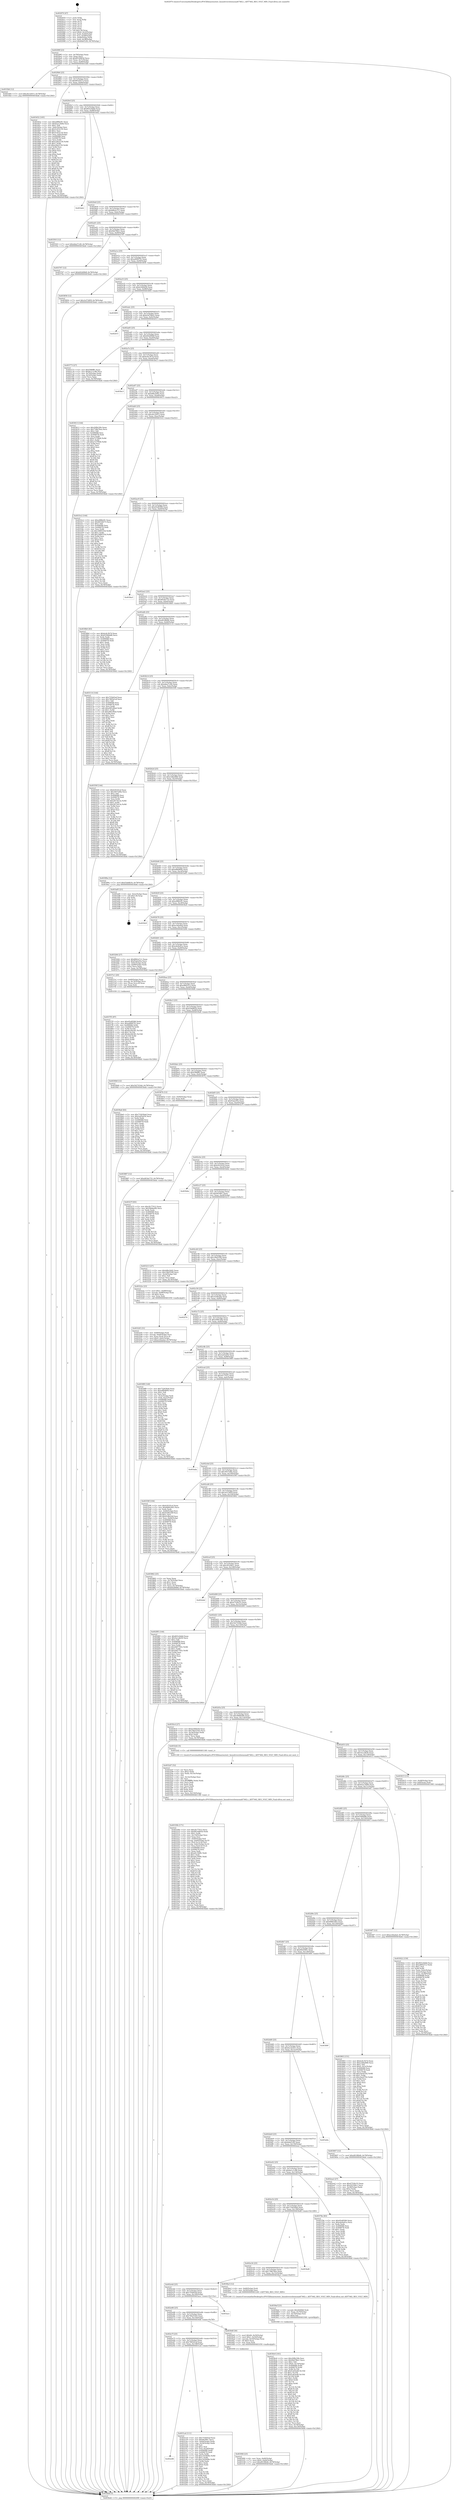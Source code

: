 digraph "0x402970" {
  label = "0x402970 (/mnt/c/Users/mathe/Desktop/tcc/POCII/binaries/extr_linuxdrivershwmonadt7462.c_ADT7462_REG_VOLT_MIN_Final-ollvm.out::main(0))"
  labelloc = "t"
  node[shape=record]

  Entry [label="",width=0.3,height=0.3,shape=circle,fillcolor=black,style=filled]
  "0x40299f" [label="{
     0x40299f [23]\l
     | [instrs]\l
     &nbsp;&nbsp;0x40299f \<+3\>: mov -0x78(%rbp),%eax\l
     &nbsp;&nbsp;0x4029a2 \<+2\>: mov %eax,%ecx\l
     &nbsp;&nbsp;0x4029a4 \<+6\>: sub $0x8016993d,%ecx\l
     &nbsp;&nbsp;0x4029aa \<+3\>: mov %eax,-0x7c(%rbp)\l
     &nbsp;&nbsp;0x4029ad \<+3\>: mov %ecx,-0x80(%rbp)\l
     &nbsp;&nbsp;0x4029b0 \<+6\>: je 00000000004033b6 \<main+0xa46\>\l
  }"]
  "0x4033b6" [label="{
     0x4033b6 [12]\l
     | [instrs]\l
     &nbsp;&nbsp;0x4033b6 \<+7\>: movl $0xc8c32915,-0x78(%rbp)\l
     &nbsp;&nbsp;0x4033bd \<+5\>: jmp 0000000000403bdd \<main+0x126d\>\l
  }"]
  "0x4029b6" [label="{
     0x4029b6 [25]\l
     | [instrs]\l
     &nbsp;&nbsp;0x4029b6 \<+5\>: jmp 00000000004029bb \<main+0x4b\>\l
     &nbsp;&nbsp;0x4029bb \<+3\>: mov -0x7c(%rbp),%eax\l
     &nbsp;&nbsp;0x4029be \<+5\>: sub $0x8032f273,%eax\l
     &nbsp;&nbsp;0x4029c3 \<+6\>: mov %eax,-0x84(%rbp)\l
     &nbsp;&nbsp;0x4029c9 \<+6\>: je 0000000000403452 \<main+0xae2\>\l
  }"]
  Exit [label="",width=0.3,height=0.3,shape=circle,fillcolor=black,style=filled,peripheries=2]
  "0x403452" [label="{
     0x403452 [165]\l
     | [instrs]\l
     &nbsp;&nbsp;0x403452 \<+5\>: mov $0xe9f6b3f1,%eax\l
     &nbsp;&nbsp;0x403457 \<+5\>: mov $0x62a13b9d,%ecx\l
     &nbsp;&nbsp;0x40345c \<+2\>: mov $0x1,%dl\l
     &nbsp;&nbsp;0x40345e \<+3\>: mov -0x6c(%rbp),%esi\l
     &nbsp;&nbsp;0x403461 \<+6\>: sub $0x5c452c16,%esi\l
     &nbsp;&nbsp;0x403467 \<+3\>: add $0x1,%esi\l
     &nbsp;&nbsp;0x40346a \<+6\>: add $0x5c452c16,%esi\l
     &nbsp;&nbsp;0x403470 \<+3\>: mov %esi,-0x6c(%rbp)\l
     &nbsp;&nbsp;0x403473 \<+7\>: mov 0x406068,%esi\l
     &nbsp;&nbsp;0x40347a \<+7\>: mov 0x406078,%edi\l
     &nbsp;&nbsp;0x403481 \<+3\>: mov %esi,%r8d\l
     &nbsp;&nbsp;0x403484 \<+7\>: add $0xe28a5150,%r8d\l
     &nbsp;&nbsp;0x40348b \<+4\>: sub $0x1,%r8d\l
     &nbsp;&nbsp;0x40348f \<+7\>: sub $0xe28a5150,%r8d\l
     &nbsp;&nbsp;0x403496 \<+4\>: imul %r8d,%esi\l
     &nbsp;&nbsp;0x40349a \<+3\>: and $0x1,%esi\l
     &nbsp;&nbsp;0x40349d \<+3\>: cmp $0x0,%esi\l
     &nbsp;&nbsp;0x4034a0 \<+4\>: sete %r9b\l
     &nbsp;&nbsp;0x4034a4 \<+3\>: cmp $0xa,%edi\l
     &nbsp;&nbsp;0x4034a7 \<+4\>: setl %r10b\l
     &nbsp;&nbsp;0x4034ab \<+3\>: mov %r9b,%r11b\l
     &nbsp;&nbsp;0x4034ae \<+4\>: xor $0xff,%r11b\l
     &nbsp;&nbsp;0x4034b2 \<+3\>: mov %r10b,%bl\l
     &nbsp;&nbsp;0x4034b5 \<+3\>: xor $0xff,%bl\l
     &nbsp;&nbsp;0x4034b8 \<+3\>: xor $0x1,%dl\l
     &nbsp;&nbsp;0x4034bb \<+3\>: mov %r11b,%r14b\l
     &nbsp;&nbsp;0x4034be \<+4\>: and $0xff,%r14b\l
     &nbsp;&nbsp;0x4034c2 \<+3\>: and %dl,%r9b\l
     &nbsp;&nbsp;0x4034c5 \<+3\>: mov %bl,%r15b\l
     &nbsp;&nbsp;0x4034c8 \<+4\>: and $0xff,%r15b\l
     &nbsp;&nbsp;0x4034cc \<+3\>: and %dl,%r10b\l
     &nbsp;&nbsp;0x4034cf \<+3\>: or %r9b,%r14b\l
     &nbsp;&nbsp;0x4034d2 \<+3\>: or %r10b,%r15b\l
     &nbsp;&nbsp;0x4034d5 \<+3\>: xor %r15b,%r14b\l
     &nbsp;&nbsp;0x4034d8 \<+3\>: or %bl,%r11b\l
     &nbsp;&nbsp;0x4034db \<+4\>: xor $0xff,%r11b\l
     &nbsp;&nbsp;0x4034df \<+3\>: or $0x1,%dl\l
     &nbsp;&nbsp;0x4034e2 \<+3\>: and %dl,%r11b\l
     &nbsp;&nbsp;0x4034e5 \<+3\>: or %r11b,%r14b\l
     &nbsp;&nbsp;0x4034e8 \<+4\>: test $0x1,%r14b\l
     &nbsp;&nbsp;0x4034ec \<+3\>: cmovne %ecx,%eax\l
     &nbsp;&nbsp;0x4034ef \<+3\>: mov %eax,-0x78(%rbp)\l
     &nbsp;&nbsp;0x4034f2 \<+5\>: jmp 0000000000403bdd \<main+0x126d\>\l
  }"]
  "0x4029cf" [label="{
     0x4029cf [25]\l
     | [instrs]\l
     &nbsp;&nbsp;0x4029cf \<+5\>: jmp 00000000004029d4 \<main+0x64\>\l
     &nbsp;&nbsp;0x4029d4 \<+3\>: mov -0x7c(%rbp),%eax\l
     &nbsp;&nbsp;0x4029d7 \<+5\>: sub $0x803c0ddd,%eax\l
     &nbsp;&nbsp;0x4029dc \<+6\>: mov %eax,-0x88(%rbp)\l
     &nbsp;&nbsp;0x4029e2 \<+6\>: je 0000000000403ab2 \<main+0x1142\>\l
  }"]
  "0x403887" [label="{
     0x403887 [12]\l
     | [instrs]\l
     &nbsp;&nbsp;0x403887 \<+7\>: movl $0xd63de733,-0x78(%rbp)\l
     &nbsp;&nbsp;0x40388e \<+5\>: jmp 0000000000403bdd \<main+0x126d\>\l
  }"]
  "0x403ab2" [label="{
     0x403ab2\l
  }", style=dashed]
  "0x4029e8" [label="{
     0x4029e8 [25]\l
     | [instrs]\l
     &nbsp;&nbsp;0x4029e8 \<+5\>: jmp 00000000004029ed \<main+0x7d\>\l
     &nbsp;&nbsp;0x4029ed \<+3\>: mov -0x7c(%rbp),%eax\l
     &nbsp;&nbsp;0x4029f0 \<+5\>: sub $0x89b2e7c1,%eax\l
     &nbsp;&nbsp;0x4029f5 \<+6\>: mov %eax,-0x8c(%rbp)\l
     &nbsp;&nbsp;0x4029fb \<+6\>: je 0000000000403503 \<main+0xb93\>\l
  }"]
  "0x4037f5" [label="{
     0x4037f5 [97]\l
     | [instrs]\l
     &nbsp;&nbsp;0x4037f5 \<+5\>: mov $0xd5e8f389,%edx\l
     &nbsp;&nbsp;0x4037fa \<+5\>: mov $0xad9997f2,%esi\l
     &nbsp;&nbsp;0x4037ff \<+8\>: mov 0x406068,%r8d\l
     &nbsp;&nbsp;0x403807 \<+8\>: mov 0x406078,%r9d\l
     &nbsp;&nbsp;0x40380f \<+3\>: mov %r8d,%r10d\l
     &nbsp;&nbsp;0x403812 \<+7\>: sub $0xde24b361,%r10d\l
     &nbsp;&nbsp;0x403819 \<+4\>: sub $0x1,%r10d\l
     &nbsp;&nbsp;0x40381d \<+7\>: add $0xde24b361,%r10d\l
     &nbsp;&nbsp;0x403824 \<+4\>: imul %r10d,%r8d\l
     &nbsp;&nbsp;0x403828 \<+4\>: and $0x1,%r8d\l
     &nbsp;&nbsp;0x40382c \<+4\>: cmp $0x0,%r8d\l
     &nbsp;&nbsp;0x403830 \<+4\>: sete %r11b\l
     &nbsp;&nbsp;0x403834 \<+4\>: cmp $0xa,%r9d\l
     &nbsp;&nbsp;0x403838 \<+3\>: setl %bl\l
     &nbsp;&nbsp;0x40383b \<+3\>: mov %r11b,%r14b\l
     &nbsp;&nbsp;0x40383e \<+3\>: and %bl,%r14b\l
     &nbsp;&nbsp;0x403841 \<+3\>: xor %bl,%r11b\l
     &nbsp;&nbsp;0x403844 \<+3\>: or %r11b,%r14b\l
     &nbsp;&nbsp;0x403847 \<+4\>: test $0x1,%r14b\l
     &nbsp;&nbsp;0x40384b \<+3\>: cmovne %esi,%edx\l
     &nbsp;&nbsp;0x40384e \<+3\>: mov %edx,-0x78(%rbp)\l
     &nbsp;&nbsp;0x403851 \<+5\>: jmp 0000000000403bdd \<main+0x126d\>\l
  }"]
  "0x403503" [label="{
     0x403503 [12]\l
     | [instrs]\l
     &nbsp;&nbsp;0x403503 \<+7\>: movl $0xdda27c49,-0x78(%rbp)\l
     &nbsp;&nbsp;0x40350a \<+5\>: jmp 0000000000403bdd \<main+0x126d\>\l
  }"]
  "0x402a01" [label="{
     0x402a01 [25]\l
     | [instrs]\l
     &nbsp;&nbsp;0x402a01 \<+5\>: jmp 0000000000402a06 \<main+0x96\>\l
     &nbsp;&nbsp;0x402a06 \<+3\>: mov -0x7c(%rbp),%eax\l
     &nbsp;&nbsp;0x402a09 \<+5\>: sub $0x94d7f6e1,%eax\l
     &nbsp;&nbsp;0x402a0e \<+6\>: mov %eax,-0x90(%rbp)\l
     &nbsp;&nbsp;0x402a14 \<+6\>: je 0000000000403767 \<main+0xdf7\>\l
  }"]
  "0x4036c6" [label="{
     0x4036c6 [161]\l
     | [instrs]\l
     &nbsp;&nbsp;0x4036c6 \<+5\>: mov $0x20f9c50b,%esi\l
     &nbsp;&nbsp;0x4036cb \<+5\>: mov $0x94d7f6e1,%ecx\l
     &nbsp;&nbsp;0x4036d0 \<+2\>: mov $0x1,%dl\l
     &nbsp;&nbsp;0x4036d2 \<+7\>: movl $0x0,-0x74(%rbp)\l
     &nbsp;&nbsp;0x4036d9 \<+8\>: mov 0x406068,%r8d\l
     &nbsp;&nbsp;0x4036e1 \<+8\>: mov 0x406078,%r9d\l
     &nbsp;&nbsp;0x4036e9 \<+3\>: mov %r8d,%r10d\l
     &nbsp;&nbsp;0x4036ec \<+7\>: add $0xf1a63ed0,%r10d\l
     &nbsp;&nbsp;0x4036f3 \<+4\>: sub $0x1,%r10d\l
     &nbsp;&nbsp;0x4036f7 \<+7\>: sub $0xf1a63ed0,%r10d\l
     &nbsp;&nbsp;0x4036fe \<+4\>: imul %r10d,%r8d\l
     &nbsp;&nbsp;0x403702 \<+4\>: and $0x1,%r8d\l
     &nbsp;&nbsp;0x403706 \<+4\>: cmp $0x0,%r8d\l
     &nbsp;&nbsp;0x40370a \<+4\>: sete %r11b\l
     &nbsp;&nbsp;0x40370e \<+4\>: cmp $0xa,%r9d\l
     &nbsp;&nbsp;0x403712 \<+3\>: setl %bl\l
     &nbsp;&nbsp;0x403715 \<+3\>: mov %r11b,%r14b\l
     &nbsp;&nbsp;0x403718 \<+4\>: xor $0xff,%r14b\l
     &nbsp;&nbsp;0x40371c \<+3\>: mov %bl,%r15b\l
     &nbsp;&nbsp;0x40371f \<+4\>: xor $0xff,%r15b\l
     &nbsp;&nbsp;0x403723 \<+3\>: xor $0x0,%dl\l
     &nbsp;&nbsp;0x403726 \<+3\>: mov %r14b,%r12b\l
     &nbsp;&nbsp;0x403729 \<+4\>: and $0x0,%r12b\l
     &nbsp;&nbsp;0x40372d \<+3\>: and %dl,%r11b\l
     &nbsp;&nbsp;0x403730 \<+3\>: mov %r15b,%r13b\l
     &nbsp;&nbsp;0x403733 \<+4\>: and $0x0,%r13b\l
     &nbsp;&nbsp;0x403737 \<+2\>: and %dl,%bl\l
     &nbsp;&nbsp;0x403739 \<+3\>: or %r11b,%r12b\l
     &nbsp;&nbsp;0x40373c \<+3\>: or %bl,%r13b\l
     &nbsp;&nbsp;0x40373f \<+3\>: xor %r13b,%r12b\l
     &nbsp;&nbsp;0x403742 \<+3\>: or %r15b,%r14b\l
     &nbsp;&nbsp;0x403745 \<+4\>: xor $0xff,%r14b\l
     &nbsp;&nbsp;0x403749 \<+3\>: or $0x0,%dl\l
     &nbsp;&nbsp;0x40374c \<+3\>: and %dl,%r14b\l
     &nbsp;&nbsp;0x40374f \<+3\>: or %r14b,%r12b\l
     &nbsp;&nbsp;0x403752 \<+4\>: test $0x1,%r12b\l
     &nbsp;&nbsp;0x403756 \<+3\>: cmovne %ecx,%esi\l
     &nbsp;&nbsp;0x403759 \<+3\>: mov %esi,-0x78(%rbp)\l
     &nbsp;&nbsp;0x40375c \<+6\>: mov %eax,-0x154(%rbp)\l
     &nbsp;&nbsp;0x403762 \<+5\>: jmp 0000000000403bdd \<main+0x126d\>\l
  }"]
  "0x403767" [label="{
     0x403767 [12]\l
     | [instrs]\l
     &nbsp;&nbsp;0x403767 \<+7\>: movl $0xb92d08df,-0x78(%rbp)\l
     &nbsp;&nbsp;0x40376e \<+5\>: jmp 0000000000403bdd \<main+0x126d\>\l
  }"]
  "0x402a1a" [label="{
     0x402a1a [25]\l
     | [instrs]\l
     &nbsp;&nbsp;0x402a1a \<+5\>: jmp 0000000000402a1f \<main+0xaf\>\l
     &nbsp;&nbsp;0x402a1f \<+3\>: mov -0x7c(%rbp),%eax\l
     &nbsp;&nbsp;0x402a22 \<+5\>: sub $0xad9997f2,%eax\l
     &nbsp;&nbsp;0x402a27 \<+6\>: mov %eax,-0x94(%rbp)\l
     &nbsp;&nbsp;0x402a2d \<+6\>: je 0000000000403856 \<main+0xee6\>\l
  }"]
  "0x4036af" [label="{
     0x4036af [23]\l
     | [instrs]\l
     &nbsp;&nbsp;0x4036af \<+10\>: movabs $0x4040b6,%rdi\l
     &nbsp;&nbsp;0x4036b9 \<+3\>: mov %eax,-0x70(%rbp)\l
     &nbsp;&nbsp;0x4036bc \<+3\>: mov -0x70(%rbp),%esi\l
     &nbsp;&nbsp;0x4036bf \<+2\>: mov $0x0,%al\l
     &nbsp;&nbsp;0x4036c1 \<+5\>: call 0000000000401040 \<printf@plt\>\l
     | [calls]\l
     &nbsp;&nbsp;0x401040 \{1\} (unknown)\l
  }"]
  "0x403856" [label="{
     0x403856 [12]\l
     | [instrs]\l
     &nbsp;&nbsp;0x403856 \<+7\>: movl $0x3e57d95f,-0x78(%rbp)\l
     &nbsp;&nbsp;0x40385d \<+5\>: jmp 0000000000403bdd \<main+0x126d\>\l
  }"]
  "0x402a33" [label="{
     0x402a33 [25]\l
     | [instrs]\l
     &nbsp;&nbsp;0x402a33 \<+5\>: jmp 0000000000402a38 \<main+0xc8\>\l
     &nbsp;&nbsp;0x402a38 \<+3\>: mov -0x7c(%rbp),%eax\l
     &nbsp;&nbsp;0x402a3b \<+5\>: sub $0xb16f4428,%eax\l
     &nbsp;&nbsp;0x402a40 \<+6\>: mov %eax,-0x98(%rbp)\l
     &nbsp;&nbsp;0x402a46 \<+6\>: je 0000000000403893 \<main+0xf23\>\l
  }"]
  "0x40330b" [label="{
     0x40330b [171]\l
     | [instrs]\l
     &nbsp;&nbsp;0x40330b \<+5\>: mov $0x2fc77012,%ecx\l
     &nbsp;&nbsp;0x403310 \<+5\>: mov $0x8016993d,%edx\l
     &nbsp;&nbsp;0x403315 \<+3\>: mov $0x1,%r8b\l
     &nbsp;&nbsp;0x403318 \<+6\>: mov -0x150(%rbp),%esi\l
     &nbsp;&nbsp;0x40331e \<+3\>: imul %eax,%esi\l
     &nbsp;&nbsp;0x403321 \<+4\>: mov -0x60(%rbp),%r9\l
     &nbsp;&nbsp;0x403325 \<+4\>: movslq -0x64(%rbp),%r10\l
     &nbsp;&nbsp;0x403329 \<+4\>: mov (%r9,%r10,8),%r9\l
     &nbsp;&nbsp;0x40332d \<+4\>: movslq -0x6c(%rbp),%r10\l
     &nbsp;&nbsp;0x403331 \<+4\>: mov %esi,(%r9,%r10,4)\l
     &nbsp;&nbsp;0x403335 \<+7\>: mov 0x406068,%eax\l
     &nbsp;&nbsp;0x40333c \<+7\>: mov 0x406078,%esi\l
     &nbsp;&nbsp;0x403343 \<+2\>: mov %eax,%edi\l
     &nbsp;&nbsp;0x403345 \<+6\>: sub $0xa0c18d9c,%edi\l
     &nbsp;&nbsp;0x40334b \<+3\>: sub $0x1,%edi\l
     &nbsp;&nbsp;0x40334e \<+6\>: add $0xa0c18d9c,%edi\l
     &nbsp;&nbsp;0x403354 \<+3\>: imul %edi,%eax\l
     &nbsp;&nbsp;0x403357 \<+3\>: and $0x1,%eax\l
     &nbsp;&nbsp;0x40335a \<+3\>: cmp $0x0,%eax\l
     &nbsp;&nbsp;0x40335d \<+4\>: sete %r11b\l
     &nbsp;&nbsp;0x403361 \<+3\>: cmp $0xa,%esi\l
     &nbsp;&nbsp;0x403364 \<+3\>: setl %bl\l
     &nbsp;&nbsp;0x403367 \<+3\>: mov %r11b,%r14b\l
     &nbsp;&nbsp;0x40336a \<+4\>: xor $0xff,%r14b\l
     &nbsp;&nbsp;0x40336e \<+3\>: mov %bl,%r15b\l
     &nbsp;&nbsp;0x403371 \<+4\>: xor $0xff,%r15b\l
     &nbsp;&nbsp;0x403375 \<+4\>: xor $0x0,%r8b\l
     &nbsp;&nbsp;0x403379 \<+3\>: mov %r14b,%r12b\l
     &nbsp;&nbsp;0x40337c \<+4\>: and $0x0,%r12b\l
     &nbsp;&nbsp;0x403380 \<+3\>: and %r8b,%r11b\l
     &nbsp;&nbsp;0x403383 \<+3\>: mov %r15b,%r13b\l
     &nbsp;&nbsp;0x403386 \<+4\>: and $0x0,%r13b\l
     &nbsp;&nbsp;0x40338a \<+3\>: and %r8b,%bl\l
     &nbsp;&nbsp;0x40338d \<+3\>: or %r11b,%r12b\l
     &nbsp;&nbsp;0x403390 \<+3\>: or %bl,%r13b\l
     &nbsp;&nbsp;0x403393 \<+3\>: xor %r13b,%r12b\l
     &nbsp;&nbsp;0x403396 \<+3\>: or %r15b,%r14b\l
     &nbsp;&nbsp;0x403399 \<+4\>: xor $0xff,%r14b\l
     &nbsp;&nbsp;0x40339d \<+4\>: or $0x0,%r8b\l
     &nbsp;&nbsp;0x4033a1 \<+3\>: and %r8b,%r14b\l
     &nbsp;&nbsp;0x4033a4 \<+3\>: or %r14b,%r12b\l
     &nbsp;&nbsp;0x4033a7 \<+4\>: test $0x1,%r12b\l
     &nbsp;&nbsp;0x4033ab \<+3\>: cmovne %edx,%ecx\l
     &nbsp;&nbsp;0x4033ae \<+3\>: mov %ecx,-0x78(%rbp)\l
     &nbsp;&nbsp;0x4033b1 \<+5\>: jmp 0000000000403bdd \<main+0x126d\>\l
  }"]
  "0x403893" [label="{
     0x403893\l
  }", style=dashed]
  "0x402a4c" [label="{
     0x402a4c [25]\l
     | [instrs]\l
     &nbsp;&nbsp;0x402a4c \<+5\>: jmp 0000000000402a51 \<main+0xe1\>\l
     &nbsp;&nbsp;0x402a51 \<+3\>: mov -0x7c(%rbp),%eax\l
     &nbsp;&nbsp;0x402a54 \<+5\>: sub $0xb3d796a5,%eax\l
     &nbsp;&nbsp;0x402a59 \<+6\>: mov %eax,-0x9c(%rbp)\l
     &nbsp;&nbsp;0x402a5f \<+6\>: je 0000000000402f15 \<main+0x5a5\>\l
  }"]
  "0x4032d7" [label="{
     0x4032d7 [52]\l
     | [instrs]\l
     &nbsp;&nbsp;0x4032d7 \<+2\>: xor %ecx,%ecx\l
     &nbsp;&nbsp;0x4032d9 \<+5\>: mov $0x2,%edx\l
     &nbsp;&nbsp;0x4032de \<+6\>: mov %edx,-0x14c(%rbp)\l
     &nbsp;&nbsp;0x4032e4 \<+1\>: cltd\l
     &nbsp;&nbsp;0x4032e5 \<+6\>: mov -0x14c(%rbp),%esi\l
     &nbsp;&nbsp;0x4032eb \<+2\>: idiv %esi\l
     &nbsp;&nbsp;0x4032ed \<+6\>: imul $0xfffffffe,%edx,%edx\l
     &nbsp;&nbsp;0x4032f3 \<+2\>: mov %ecx,%edi\l
     &nbsp;&nbsp;0x4032f5 \<+2\>: sub %edx,%edi\l
     &nbsp;&nbsp;0x4032f7 \<+2\>: mov %ecx,%edx\l
     &nbsp;&nbsp;0x4032f9 \<+3\>: sub $0x1,%edx\l
     &nbsp;&nbsp;0x4032fc \<+2\>: add %edx,%edi\l
     &nbsp;&nbsp;0x4032fe \<+2\>: sub %edi,%ecx\l
     &nbsp;&nbsp;0x403300 \<+6\>: mov %ecx,-0x150(%rbp)\l
     &nbsp;&nbsp;0x403306 \<+5\>: call 0000000000401160 \<next_i\>\l
     | [calls]\l
     &nbsp;&nbsp;0x401160 \{1\} (/mnt/c/Users/mathe/Desktop/tcc/POCII/binaries/extr_linuxdrivershwmonadt7462.c_ADT7462_REG_VOLT_MIN_Final-ollvm.out::next_i)\l
  }"]
  "0x402f15" [label="{
     0x402f15\l
  }", style=dashed]
  "0x402a65" [label="{
     0x402a65 [25]\l
     | [instrs]\l
     &nbsp;&nbsp;0x402a65 \<+5\>: jmp 0000000000402a6a \<main+0xfa\>\l
     &nbsp;&nbsp;0x402a6a \<+3\>: mov -0x7c(%rbp),%eax\l
     &nbsp;&nbsp;0x402a6d \<+5\>: sub $0xb92d08df,%eax\l
     &nbsp;&nbsp;0x402a72 \<+6\>: mov %eax,-0xa0(%rbp)\l
     &nbsp;&nbsp;0x402a78 \<+6\>: je 0000000000403773 \<main+0xe03\>\l
  }"]
  "0x403245" [label="{
     0x403245 [31]\l
     | [instrs]\l
     &nbsp;&nbsp;0x403245 \<+4\>: mov -0x60(%rbp),%rdi\l
     &nbsp;&nbsp;0x403249 \<+4\>: movslq -0x64(%rbp),%rcx\l
     &nbsp;&nbsp;0x40324d \<+4\>: mov %rax,(%rdi,%rcx,8)\l
     &nbsp;&nbsp;0x403251 \<+7\>: movl $0x0,-0x6c(%rbp)\l
     &nbsp;&nbsp;0x403258 \<+7\>: movl $0xec44adad,-0x78(%rbp)\l
     &nbsp;&nbsp;0x40325f \<+5\>: jmp 0000000000403bdd \<main+0x126d\>\l
  }"]
  "0x403773" [label="{
     0x403773 [27]\l
     | [instrs]\l
     &nbsp;&nbsp;0x403773 \<+5\>: mov $0xf386fffc,%eax\l
     &nbsp;&nbsp;0x403778 \<+5\>: mov $0x6e1c1c88,%ecx\l
     &nbsp;&nbsp;0x40377d \<+3\>: mov -0x74(%rbp),%edx\l
     &nbsp;&nbsp;0x403780 \<+3\>: cmp -0x54(%rbp),%edx\l
     &nbsp;&nbsp;0x403783 \<+3\>: cmovl %ecx,%eax\l
     &nbsp;&nbsp;0x403786 \<+3\>: mov %eax,-0x78(%rbp)\l
     &nbsp;&nbsp;0x403789 \<+5\>: jmp 0000000000403bdd \<main+0x126d\>\l
  }"]
  "0x402a7e" [label="{
     0x402a7e [25]\l
     | [instrs]\l
     &nbsp;&nbsp;0x402a7e \<+5\>: jmp 0000000000402a83 \<main+0x113\>\l
     &nbsp;&nbsp;0x402a83 \<+3\>: mov -0x7c(%rbp),%eax\l
     &nbsp;&nbsp;0x402a86 \<+5\>: sub $0xbc6c3b7d,%eax\l
     &nbsp;&nbsp;0x402a8b \<+6\>: mov %eax,-0xa4(%rbp)\l
     &nbsp;&nbsp;0x402a91 \<+6\>: je 0000000000403bc3 \<main+0x1253\>\l
  }"]
  "0x402e98" [label="{
     0x402e98\l
  }", style=dashed]
  "0x403bc3" [label="{
     0x403bc3\l
  }", style=dashed]
  "0x402a97" [label="{
     0x402a97 [25]\l
     | [instrs]\l
     &nbsp;&nbsp;0x402a97 \<+5\>: jmp 0000000000402a9c \<main+0x12c\>\l
     &nbsp;&nbsp;0x402a9c \<+3\>: mov -0x7c(%rbp),%eax\l
     &nbsp;&nbsp;0x402a9f \<+5\>: sub $0xbf6e2b92,%eax\l
     &nbsp;&nbsp;0x402aa4 \<+6\>: mov %eax,-0xa8(%rbp)\l
     &nbsp;&nbsp;0x402aaa \<+6\>: je 0000000000403613 \<main+0xca3\>\l
  }"]
  "0x4031a4" [label="{
     0x4031a4 [111]\l
     | [instrs]\l
     &nbsp;&nbsp;0x4031a4 \<+5\>: mov $0x755b93af,%eax\l
     &nbsp;&nbsp;0x4031a9 \<+5\>: mov $0x943961,%ecx\l
     &nbsp;&nbsp;0x4031ae \<+3\>: mov -0x64(%rbp),%edx\l
     &nbsp;&nbsp;0x4031b1 \<+3\>: cmp -0x54(%rbp),%edx\l
     &nbsp;&nbsp;0x4031b4 \<+4\>: setl %sil\l
     &nbsp;&nbsp;0x4031b8 \<+4\>: and $0x1,%sil\l
     &nbsp;&nbsp;0x4031bc \<+4\>: mov %sil,-0x2d(%rbp)\l
     &nbsp;&nbsp;0x4031c0 \<+7\>: mov 0x406068,%edx\l
     &nbsp;&nbsp;0x4031c7 \<+7\>: mov 0x406078,%edi\l
     &nbsp;&nbsp;0x4031ce \<+3\>: mov %edx,%r8d\l
     &nbsp;&nbsp;0x4031d1 \<+7\>: add $0xc543608e,%r8d\l
     &nbsp;&nbsp;0x4031d8 \<+4\>: sub $0x1,%r8d\l
     &nbsp;&nbsp;0x4031dc \<+7\>: sub $0xc543608e,%r8d\l
     &nbsp;&nbsp;0x4031e3 \<+4\>: imul %r8d,%edx\l
     &nbsp;&nbsp;0x4031e7 \<+3\>: and $0x1,%edx\l
     &nbsp;&nbsp;0x4031ea \<+3\>: cmp $0x0,%edx\l
     &nbsp;&nbsp;0x4031ed \<+4\>: sete %sil\l
     &nbsp;&nbsp;0x4031f1 \<+3\>: cmp $0xa,%edi\l
     &nbsp;&nbsp;0x4031f4 \<+4\>: setl %r9b\l
     &nbsp;&nbsp;0x4031f8 \<+3\>: mov %sil,%r10b\l
     &nbsp;&nbsp;0x4031fb \<+3\>: and %r9b,%r10b\l
     &nbsp;&nbsp;0x4031fe \<+3\>: xor %r9b,%sil\l
     &nbsp;&nbsp;0x403201 \<+3\>: or %sil,%r10b\l
     &nbsp;&nbsp;0x403204 \<+4\>: test $0x1,%r10b\l
     &nbsp;&nbsp;0x403208 \<+3\>: cmovne %ecx,%eax\l
     &nbsp;&nbsp;0x40320b \<+3\>: mov %eax,-0x78(%rbp)\l
     &nbsp;&nbsp;0x40320e \<+5\>: jmp 0000000000403bdd \<main+0x126d\>\l
  }"]
  "0x403613" [label="{
     0x403613 [144]\l
     | [instrs]\l
     &nbsp;&nbsp;0x403613 \<+5\>: mov $0x20f9c50b,%eax\l
     &nbsp;&nbsp;0x403618 \<+5\>: mov $0x738b76ea,%ecx\l
     &nbsp;&nbsp;0x40361d \<+2\>: mov $0x1,%dl\l
     &nbsp;&nbsp;0x40361f \<+7\>: mov 0x406068,%esi\l
     &nbsp;&nbsp;0x403626 \<+7\>: mov 0x406078,%edi\l
     &nbsp;&nbsp;0x40362d \<+3\>: mov %esi,%r8d\l
     &nbsp;&nbsp;0x403630 \<+7\>: sub $0xe727f9d4,%r8d\l
     &nbsp;&nbsp;0x403637 \<+4\>: sub $0x1,%r8d\l
     &nbsp;&nbsp;0x40363b \<+7\>: add $0xe727f9d4,%r8d\l
     &nbsp;&nbsp;0x403642 \<+4\>: imul %r8d,%esi\l
     &nbsp;&nbsp;0x403646 \<+3\>: and $0x1,%esi\l
     &nbsp;&nbsp;0x403649 \<+3\>: cmp $0x0,%esi\l
     &nbsp;&nbsp;0x40364c \<+4\>: sete %r9b\l
     &nbsp;&nbsp;0x403650 \<+3\>: cmp $0xa,%edi\l
     &nbsp;&nbsp;0x403653 \<+4\>: setl %r10b\l
     &nbsp;&nbsp;0x403657 \<+3\>: mov %r9b,%r11b\l
     &nbsp;&nbsp;0x40365a \<+4\>: xor $0xff,%r11b\l
     &nbsp;&nbsp;0x40365e \<+3\>: mov %r10b,%bl\l
     &nbsp;&nbsp;0x403661 \<+3\>: xor $0xff,%bl\l
     &nbsp;&nbsp;0x403664 \<+3\>: xor $0x1,%dl\l
     &nbsp;&nbsp;0x403667 \<+3\>: mov %r11b,%r14b\l
     &nbsp;&nbsp;0x40366a \<+4\>: and $0xff,%r14b\l
     &nbsp;&nbsp;0x40366e \<+3\>: and %dl,%r9b\l
     &nbsp;&nbsp;0x403671 \<+3\>: mov %bl,%r15b\l
     &nbsp;&nbsp;0x403674 \<+4\>: and $0xff,%r15b\l
     &nbsp;&nbsp;0x403678 \<+3\>: and %dl,%r10b\l
     &nbsp;&nbsp;0x40367b \<+3\>: or %r9b,%r14b\l
     &nbsp;&nbsp;0x40367e \<+3\>: or %r10b,%r15b\l
     &nbsp;&nbsp;0x403681 \<+3\>: xor %r15b,%r14b\l
     &nbsp;&nbsp;0x403684 \<+3\>: or %bl,%r11b\l
     &nbsp;&nbsp;0x403687 \<+4\>: xor $0xff,%r11b\l
     &nbsp;&nbsp;0x40368b \<+3\>: or $0x1,%dl\l
     &nbsp;&nbsp;0x40368e \<+3\>: and %dl,%r11b\l
     &nbsp;&nbsp;0x403691 \<+3\>: or %r11b,%r14b\l
     &nbsp;&nbsp;0x403694 \<+4\>: test $0x1,%r14b\l
     &nbsp;&nbsp;0x403698 \<+3\>: cmovne %ecx,%eax\l
     &nbsp;&nbsp;0x40369b \<+3\>: mov %eax,-0x78(%rbp)\l
     &nbsp;&nbsp;0x40369e \<+5\>: jmp 0000000000403bdd \<main+0x126d\>\l
  }"]
  "0x402ab0" [label="{
     0x402ab0 [25]\l
     | [instrs]\l
     &nbsp;&nbsp;0x402ab0 \<+5\>: jmp 0000000000402ab5 \<main+0x145\>\l
     &nbsp;&nbsp;0x402ab5 \<+3\>: mov -0x7c(%rbp),%eax\l
     &nbsp;&nbsp;0x402ab8 \<+5\>: sub $0xc8c32915,%eax\l
     &nbsp;&nbsp;0x402abd \<+6\>: mov %eax,-0xac(%rbp)\l
     &nbsp;&nbsp;0x402ac3 \<+6\>: je 00000000004033c2 \<main+0xa52\>\l
  }"]
  "0x4030fd" [label="{
     0x4030fd [23]\l
     | [instrs]\l
     &nbsp;&nbsp;0x4030fd \<+4\>: mov %rax,-0x60(%rbp)\l
     &nbsp;&nbsp;0x403101 \<+7\>: movl $0x0,-0x64(%rbp)\l
     &nbsp;&nbsp;0x403108 \<+7\>: movl $0xd919fb46,-0x78(%rbp)\l
     &nbsp;&nbsp;0x40310f \<+5\>: jmp 0000000000403bdd \<main+0x126d\>\l
  }"]
  "0x4033c2" [label="{
     0x4033c2 [144]\l
     | [instrs]\l
     &nbsp;&nbsp;0x4033c2 \<+5\>: mov $0xe9f6b3f1,%eax\l
     &nbsp;&nbsp;0x4033c7 \<+5\>: mov $0x8032f273,%ecx\l
     &nbsp;&nbsp;0x4033cc \<+2\>: mov $0x1,%dl\l
     &nbsp;&nbsp;0x4033ce \<+7\>: mov 0x406068,%esi\l
     &nbsp;&nbsp;0x4033d5 \<+7\>: mov 0x406078,%edi\l
     &nbsp;&nbsp;0x4033dc \<+3\>: mov %esi,%r8d\l
     &nbsp;&nbsp;0x4033df \<+7\>: sub $0x1896535d,%r8d\l
     &nbsp;&nbsp;0x4033e6 \<+4\>: sub $0x1,%r8d\l
     &nbsp;&nbsp;0x4033ea \<+7\>: add $0x1896535d,%r8d\l
     &nbsp;&nbsp;0x4033f1 \<+4\>: imul %r8d,%esi\l
     &nbsp;&nbsp;0x4033f5 \<+3\>: and $0x1,%esi\l
     &nbsp;&nbsp;0x4033f8 \<+3\>: cmp $0x0,%esi\l
     &nbsp;&nbsp;0x4033fb \<+4\>: sete %r9b\l
     &nbsp;&nbsp;0x4033ff \<+3\>: cmp $0xa,%edi\l
     &nbsp;&nbsp;0x403402 \<+4\>: setl %r10b\l
     &nbsp;&nbsp;0x403406 \<+3\>: mov %r9b,%r11b\l
     &nbsp;&nbsp;0x403409 \<+4\>: xor $0xff,%r11b\l
     &nbsp;&nbsp;0x40340d \<+3\>: mov %r10b,%bl\l
     &nbsp;&nbsp;0x403410 \<+3\>: xor $0xff,%bl\l
     &nbsp;&nbsp;0x403413 \<+3\>: xor $0x1,%dl\l
     &nbsp;&nbsp;0x403416 \<+3\>: mov %r11b,%r14b\l
     &nbsp;&nbsp;0x403419 \<+4\>: and $0xff,%r14b\l
     &nbsp;&nbsp;0x40341d \<+3\>: and %dl,%r9b\l
     &nbsp;&nbsp;0x403420 \<+3\>: mov %bl,%r15b\l
     &nbsp;&nbsp;0x403423 \<+4\>: and $0xff,%r15b\l
     &nbsp;&nbsp;0x403427 \<+3\>: and %dl,%r10b\l
     &nbsp;&nbsp;0x40342a \<+3\>: or %r9b,%r14b\l
     &nbsp;&nbsp;0x40342d \<+3\>: or %r10b,%r15b\l
     &nbsp;&nbsp;0x403430 \<+3\>: xor %r15b,%r14b\l
     &nbsp;&nbsp;0x403433 \<+3\>: or %bl,%r11b\l
     &nbsp;&nbsp;0x403436 \<+4\>: xor $0xff,%r11b\l
     &nbsp;&nbsp;0x40343a \<+3\>: or $0x1,%dl\l
     &nbsp;&nbsp;0x40343d \<+3\>: and %dl,%r11b\l
     &nbsp;&nbsp;0x403440 \<+3\>: or %r11b,%r14b\l
     &nbsp;&nbsp;0x403443 \<+4\>: test $0x1,%r14b\l
     &nbsp;&nbsp;0x403447 \<+3\>: cmovne %ecx,%eax\l
     &nbsp;&nbsp;0x40344a \<+3\>: mov %eax,-0x78(%rbp)\l
     &nbsp;&nbsp;0x40344d \<+5\>: jmp 0000000000403bdd \<main+0x126d\>\l
  }"]
  "0x402ac9" [label="{
     0x402ac9 [25]\l
     | [instrs]\l
     &nbsp;&nbsp;0x402ac9 \<+5\>: jmp 0000000000402ace \<main+0x15e\>\l
     &nbsp;&nbsp;0x402ace \<+3\>: mov -0x7c(%rbp),%eax\l
     &nbsp;&nbsp;0x402ad1 \<+5\>: sub $0xd5e8f389,%eax\l
     &nbsp;&nbsp;0x402ad6 \<+6\>: mov %eax,-0xb0(%rbp)\l
     &nbsp;&nbsp;0x402adc \<+6\>: je 0000000000403ba3 \<main+0x1233\>\l
  }"]
  "0x402e7f" [label="{
     0x402e7f [25]\l
     | [instrs]\l
     &nbsp;&nbsp;0x402e7f \<+5\>: jmp 0000000000402e84 \<main+0x514\>\l
     &nbsp;&nbsp;0x402e84 \<+3\>: mov -0x7c(%rbp),%eax\l
     &nbsp;&nbsp;0x402e87 \<+5\>: sub $0x7865d1af,%eax\l
     &nbsp;&nbsp;0x402e8c \<+6\>: mov %eax,-0x148(%rbp)\l
     &nbsp;&nbsp;0x402e92 \<+6\>: je 00000000004031a4 \<main+0x834\>\l
  }"]
  "0x403ba3" [label="{
     0x403ba3\l
  }", style=dashed]
  "0x402ae2" [label="{
     0x402ae2 [25]\l
     | [instrs]\l
     &nbsp;&nbsp;0x402ae2 \<+5\>: jmp 0000000000402ae7 \<main+0x177\>\l
     &nbsp;&nbsp;0x402ae7 \<+3\>: mov -0x7c(%rbp),%eax\l
     &nbsp;&nbsp;0x402aea \<+5\>: sub $0xd63de733,%eax\l
     &nbsp;&nbsp;0x402aef \<+6\>: mov %eax,-0xb4(%rbp)\l
     &nbsp;&nbsp;0x402af5 \<+6\>: je 00000000004038b0 \<main+0xf40\>\l
  }"]
  "0x4030df" [label="{
     0x4030df [30]\l
     | [instrs]\l
     &nbsp;&nbsp;0x4030df \<+7\>: movl $0x64,-0x50(%rbp)\l
     &nbsp;&nbsp;0x4030e6 \<+7\>: movl $0x1,-0x54(%rbp)\l
     &nbsp;&nbsp;0x4030ed \<+4\>: movslq -0x54(%rbp),%rax\l
     &nbsp;&nbsp;0x4030f1 \<+4\>: shl $0x3,%rax\l
     &nbsp;&nbsp;0x4030f5 \<+3\>: mov %rax,%rdi\l
     &nbsp;&nbsp;0x4030f8 \<+5\>: call 0000000000401050 \<malloc@plt\>\l
     | [calls]\l
     &nbsp;&nbsp;0x401050 \{1\} (unknown)\l
  }"]
  "0x4038b0" [label="{
     0x4038b0 [83]\l
     | [instrs]\l
     &nbsp;&nbsp;0x4038b0 \<+5\>: mov $0xbc6c3b7d,%eax\l
     &nbsp;&nbsp;0x4038b5 \<+5\>: mov $0x6356bb86,%ecx\l
     &nbsp;&nbsp;0x4038ba \<+2\>: xor %edx,%edx\l
     &nbsp;&nbsp;0x4038bc \<+7\>: mov 0x406068,%esi\l
     &nbsp;&nbsp;0x4038c3 \<+7\>: mov 0x406078,%edi\l
     &nbsp;&nbsp;0x4038ca \<+3\>: sub $0x1,%edx\l
     &nbsp;&nbsp;0x4038cd \<+3\>: mov %esi,%r8d\l
     &nbsp;&nbsp;0x4038d0 \<+3\>: add %edx,%r8d\l
     &nbsp;&nbsp;0x4038d3 \<+4\>: imul %r8d,%esi\l
     &nbsp;&nbsp;0x4038d7 \<+3\>: and $0x1,%esi\l
     &nbsp;&nbsp;0x4038da \<+3\>: cmp $0x0,%esi\l
     &nbsp;&nbsp;0x4038dd \<+4\>: sete %r9b\l
     &nbsp;&nbsp;0x4038e1 \<+3\>: cmp $0xa,%edi\l
     &nbsp;&nbsp;0x4038e4 \<+4\>: setl %r10b\l
     &nbsp;&nbsp;0x4038e8 \<+3\>: mov %r9b,%r11b\l
     &nbsp;&nbsp;0x4038eb \<+3\>: and %r10b,%r11b\l
     &nbsp;&nbsp;0x4038ee \<+3\>: xor %r10b,%r9b\l
     &nbsp;&nbsp;0x4038f1 \<+3\>: or %r9b,%r11b\l
     &nbsp;&nbsp;0x4038f4 \<+4\>: test $0x1,%r11b\l
     &nbsp;&nbsp;0x4038f8 \<+3\>: cmovne %ecx,%eax\l
     &nbsp;&nbsp;0x4038fb \<+3\>: mov %eax,-0x78(%rbp)\l
     &nbsp;&nbsp;0x4038fe \<+5\>: jmp 0000000000403bdd \<main+0x126d\>\l
  }"]
  "0x402afb" [label="{
     0x402afb [25]\l
     | [instrs]\l
     &nbsp;&nbsp;0x402afb \<+5\>: jmp 0000000000402b00 \<main+0x190\>\l
     &nbsp;&nbsp;0x402b00 \<+3\>: mov -0x7c(%rbp),%eax\l
     &nbsp;&nbsp;0x402b03 \<+5\>: sub $0xd919fb46,%eax\l
     &nbsp;&nbsp;0x402b08 \<+6\>: mov %eax,-0xb8(%rbp)\l
     &nbsp;&nbsp;0x402b0e \<+6\>: je 0000000000403114 \<main+0x7a4\>\l
  }"]
  "0x402e66" [label="{
     0x402e66 [25]\l
     | [instrs]\l
     &nbsp;&nbsp;0x402e66 \<+5\>: jmp 0000000000402e6b \<main+0x4fb\>\l
     &nbsp;&nbsp;0x402e6b \<+3\>: mov -0x7c(%rbp),%eax\l
     &nbsp;&nbsp;0x402e6e \<+5\>: sub $0x76b253d3,%eax\l
     &nbsp;&nbsp;0x402e73 \<+6\>: mov %eax,-0x144(%rbp)\l
     &nbsp;&nbsp;0x402e79 \<+6\>: je 00000000004030df \<main+0x76f\>\l
  }"]
  "0x403114" [label="{
     0x403114 [144]\l
     | [instrs]\l
     &nbsp;&nbsp;0x403114 \<+5\>: mov $0x755b93af,%eax\l
     &nbsp;&nbsp;0x403119 \<+5\>: mov $0x7865d1af,%ecx\l
     &nbsp;&nbsp;0x40311e \<+2\>: mov $0x1,%dl\l
     &nbsp;&nbsp;0x403120 \<+7\>: mov 0x406068,%esi\l
     &nbsp;&nbsp;0x403127 \<+7\>: mov 0x406078,%edi\l
     &nbsp;&nbsp;0x40312e \<+3\>: mov %esi,%r8d\l
     &nbsp;&nbsp;0x403131 \<+7\>: add $0xe991d9a4,%r8d\l
     &nbsp;&nbsp;0x403138 \<+4\>: sub $0x1,%r8d\l
     &nbsp;&nbsp;0x40313c \<+7\>: sub $0xe991d9a4,%r8d\l
     &nbsp;&nbsp;0x403143 \<+4\>: imul %r8d,%esi\l
     &nbsp;&nbsp;0x403147 \<+3\>: and $0x1,%esi\l
     &nbsp;&nbsp;0x40314a \<+3\>: cmp $0x0,%esi\l
     &nbsp;&nbsp;0x40314d \<+4\>: sete %r9b\l
     &nbsp;&nbsp;0x403151 \<+3\>: cmp $0xa,%edi\l
     &nbsp;&nbsp;0x403154 \<+4\>: setl %r10b\l
     &nbsp;&nbsp;0x403158 \<+3\>: mov %r9b,%r11b\l
     &nbsp;&nbsp;0x40315b \<+4\>: xor $0xff,%r11b\l
     &nbsp;&nbsp;0x40315f \<+3\>: mov %r10b,%bl\l
     &nbsp;&nbsp;0x403162 \<+3\>: xor $0xff,%bl\l
     &nbsp;&nbsp;0x403165 \<+3\>: xor $0x1,%dl\l
     &nbsp;&nbsp;0x403168 \<+3\>: mov %r11b,%r14b\l
     &nbsp;&nbsp;0x40316b \<+4\>: and $0xff,%r14b\l
     &nbsp;&nbsp;0x40316f \<+3\>: and %dl,%r9b\l
     &nbsp;&nbsp;0x403172 \<+3\>: mov %bl,%r15b\l
     &nbsp;&nbsp;0x403175 \<+4\>: and $0xff,%r15b\l
     &nbsp;&nbsp;0x403179 \<+3\>: and %dl,%r10b\l
     &nbsp;&nbsp;0x40317c \<+3\>: or %r9b,%r14b\l
     &nbsp;&nbsp;0x40317f \<+3\>: or %r10b,%r15b\l
     &nbsp;&nbsp;0x403182 \<+3\>: xor %r15b,%r14b\l
     &nbsp;&nbsp;0x403185 \<+3\>: or %bl,%r11b\l
     &nbsp;&nbsp;0x403188 \<+4\>: xor $0xff,%r11b\l
     &nbsp;&nbsp;0x40318c \<+3\>: or $0x1,%dl\l
     &nbsp;&nbsp;0x40318f \<+3\>: and %dl,%r11b\l
     &nbsp;&nbsp;0x403192 \<+3\>: or %r11b,%r14b\l
     &nbsp;&nbsp;0x403195 \<+4\>: test $0x1,%r14b\l
     &nbsp;&nbsp;0x403199 \<+3\>: cmovne %ecx,%eax\l
     &nbsp;&nbsp;0x40319c \<+3\>: mov %eax,-0x78(%rbp)\l
     &nbsp;&nbsp;0x40319f \<+5\>: jmp 0000000000403bdd \<main+0x126d\>\l
  }"]
  "0x402b14" [label="{
     0x402b14 [25]\l
     | [instrs]\l
     &nbsp;&nbsp;0x402b14 \<+5\>: jmp 0000000000402b19 \<main+0x1a9\>\l
     &nbsp;&nbsp;0x402b19 \<+3\>: mov -0x7c(%rbp),%eax\l
     &nbsp;&nbsp;0x402b1c \<+5\>: sub $0xdda27c49,%eax\l
     &nbsp;&nbsp;0x402b21 \<+6\>: mov %eax,-0xbc(%rbp)\l
     &nbsp;&nbsp;0x402b27 \<+6\>: je 000000000040350f \<main+0xb9f\>\l
  }"]
  "0x403ace" [label="{
     0x403ace\l
  }", style=dashed]
  "0x40350f" [label="{
     0x40350f [144]\l
     | [instrs]\l
     &nbsp;&nbsp;0x40350f \<+5\>: mov $0xfc9102cd,%eax\l
     &nbsp;&nbsp;0x403514 \<+5\>: mov $0x3657e6fa,%ecx\l
     &nbsp;&nbsp;0x403519 \<+2\>: mov $0x1,%dl\l
     &nbsp;&nbsp;0x40351b \<+7\>: mov 0x406068,%esi\l
     &nbsp;&nbsp;0x403522 \<+7\>: mov 0x406078,%edi\l
     &nbsp;&nbsp;0x403529 \<+3\>: mov %esi,%r8d\l
     &nbsp;&nbsp;0x40352c \<+7\>: add $0x267c6c3a,%r8d\l
     &nbsp;&nbsp;0x403533 \<+4\>: sub $0x1,%r8d\l
     &nbsp;&nbsp;0x403537 \<+7\>: sub $0x267c6c3a,%r8d\l
     &nbsp;&nbsp;0x40353e \<+4\>: imul %r8d,%esi\l
     &nbsp;&nbsp;0x403542 \<+3\>: and $0x1,%esi\l
     &nbsp;&nbsp;0x403545 \<+3\>: cmp $0x0,%esi\l
     &nbsp;&nbsp;0x403548 \<+4\>: sete %r9b\l
     &nbsp;&nbsp;0x40354c \<+3\>: cmp $0xa,%edi\l
     &nbsp;&nbsp;0x40354f \<+4\>: setl %r10b\l
     &nbsp;&nbsp;0x403553 \<+3\>: mov %r9b,%r11b\l
     &nbsp;&nbsp;0x403556 \<+4\>: xor $0xff,%r11b\l
     &nbsp;&nbsp;0x40355a \<+3\>: mov %r10b,%bl\l
     &nbsp;&nbsp;0x40355d \<+3\>: xor $0xff,%bl\l
     &nbsp;&nbsp;0x403560 \<+3\>: xor $0x0,%dl\l
     &nbsp;&nbsp;0x403563 \<+3\>: mov %r11b,%r14b\l
     &nbsp;&nbsp;0x403566 \<+4\>: and $0x0,%r14b\l
     &nbsp;&nbsp;0x40356a \<+3\>: and %dl,%r9b\l
     &nbsp;&nbsp;0x40356d \<+3\>: mov %bl,%r15b\l
     &nbsp;&nbsp;0x403570 \<+4\>: and $0x0,%r15b\l
     &nbsp;&nbsp;0x403574 \<+3\>: and %dl,%r10b\l
     &nbsp;&nbsp;0x403577 \<+3\>: or %r9b,%r14b\l
     &nbsp;&nbsp;0x40357a \<+3\>: or %r10b,%r15b\l
     &nbsp;&nbsp;0x40357d \<+3\>: xor %r15b,%r14b\l
     &nbsp;&nbsp;0x403580 \<+3\>: or %bl,%r11b\l
     &nbsp;&nbsp;0x403583 \<+4\>: xor $0xff,%r11b\l
     &nbsp;&nbsp;0x403587 \<+3\>: or $0x0,%dl\l
     &nbsp;&nbsp;0x40358a \<+3\>: and %dl,%r11b\l
     &nbsp;&nbsp;0x40358d \<+3\>: or %r11b,%r14b\l
     &nbsp;&nbsp;0x403590 \<+4\>: test $0x1,%r14b\l
     &nbsp;&nbsp;0x403594 \<+3\>: cmovne %ecx,%eax\l
     &nbsp;&nbsp;0x403597 \<+3\>: mov %eax,-0x78(%rbp)\l
     &nbsp;&nbsp;0x40359a \<+5\>: jmp 0000000000403bdd \<main+0x126d\>\l
  }"]
  "0x402b2d" [label="{
     0x402b2d [25]\l
     | [instrs]\l
     &nbsp;&nbsp;0x402b2d \<+5\>: jmp 0000000000402b32 \<main+0x1c2\>\l
     &nbsp;&nbsp;0x402b32 \<+3\>: mov -0x7c(%rbp),%eax\l
     &nbsp;&nbsp;0x402b35 \<+5\>: sub $0xe3dbe668,%eax\l
     &nbsp;&nbsp;0x402b3a \<+6\>: mov %eax,-0xc0(%rbp)\l
     &nbsp;&nbsp;0x402b40 \<+6\>: je 000000000040399a \<main+0x102a\>\l
  }"]
  "0x402e4d" [label="{
     0x402e4d [25]\l
     | [instrs]\l
     &nbsp;&nbsp;0x402e4d \<+5\>: jmp 0000000000402e52 \<main+0x4e2\>\l
     &nbsp;&nbsp;0x402e52 \<+3\>: mov -0x7c(%rbp),%eax\l
     &nbsp;&nbsp;0x402e55 \<+5\>: sub $0x755b93af,%eax\l
     &nbsp;&nbsp;0x402e5a \<+6\>: mov %eax,-0x140(%rbp)\l
     &nbsp;&nbsp;0x402e60 \<+6\>: je 0000000000403ace \<main+0x115e\>\l
  }"]
  "0x40399a" [label="{
     0x40399a [12]\l
     | [instrs]\l
     &nbsp;&nbsp;0x40399a \<+7\>: movl $0xf1bb8b54,-0x78(%rbp)\l
     &nbsp;&nbsp;0x4039a1 \<+5\>: jmp 0000000000403bdd \<main+0x126d\>\l
  }"]
  "0x402b46" [label="{
     0x402b46 [25]\l
     | [instrs]\l
     &nbsp;&nbsp;0x402b46 \<+5\>: jmp 0000000000402b4b \<main+0x1db\>\l
     &nbsp;&nbsp;0x402b4b \<+3\>: mov -0x7c(%rbp),%eax\l
     &nbsp;&nbsp;0x402b4e \<+5\>: sub $0xe8fb9694,%eax\l
     &nbsp;&nbsp;0x402b53 \<+6\>: mov %eax,-0xc4(%rbp)\l
     &nbsp;&nbsp;0x402b59 \<+6\>: je 0000000000403a85 \<main+0x1115\>\l
  }"]
  "0x4036a3" [label="{
     0x4036a3 [12]\l
     | [instrs]\l
     &nbsp;&nbsp;0x4036a3 \<+4\>: mov -0x60(%rbp),%rdi\l
     &nbsp;&nbsp;0x4036a7 \<+3\>: mov -0x50(%rbp),%esi\l
     &nbsp;&nbsp;0x4036aa \<+5\>: call 0000000000401240 \<ADT7462_REG_VOLT_MIN\>\l
     | [calls]\l
     &nbsp;&nbsp;0x401240 \{1\} (/mnt/c/Users/mathe/Desktop/tcc/POCII/binaries/extr_linuxdrivershwmonadt7462.c_ADT7462_REG_VOLT_MIN_Final-ollvm.out::ADT7462_REG_VOLT_MIN)\l
  }"]
  "0x403a85" [label="{
     0x403a85 [21]\l
     | [instrs]\l
     &nbsp;&nbsp;0x403a85 \<+3\>: mov -0x2c(%rbp),%eax\l
     &nbsp;&nbsp;0x403a88 \<+7\>: add $0x138,%rsp\l
     &nbsp;&nbsp;0x403a8f \<+1\>: pop %rbx\l
     &nbsp;&nbsp;0x403a90 \<+2\>: pop %r12\l
     &nbsp;&nbsp;0x403a92 \<+2\>: pop %r13\l
     &nbsp;&nbsp;0x403a94 \<+2\>: pop %r14\l
     &nbsp;&nbsp;0x403a96 \<+2\>: pop %r15\l
     &nbsp;&nbsp;0x403a98 \<+1\>: pop %rbp\l
     &nbsp;&nbsp;0x403a99 \<+1\>: ret\l
  }"]
  "0x402b5f" [label="{
     0x402b5f [25]\l
     | [instrs]\l
     &nbsp;&nbsp;0x402b5f \<+5\>: jmp 0000000000402b64 \<main+0x1f4\>\l
     &nbsp;&nbsp;0x402b64 \<+3\>: mov -0x7c(%rbp),%eax\l
     &nbsp;&nbsp;0x402b67 \<+5\>: sub $0xe9f6b3f1,%eax\l
     &nbsp;&nbsp;0x402b6c \<+6\>: mov %eax,-0xc8(%rbp)\l
     &nbsp;&nbsp;0x402b72 \<+6\>: je 0000000000403b2f \<main+0x11bf\>\l
  }"]
  "0x402e34" [label="{
     0x402e34 [25]\l
     | [instrs]\l
     &nbsp;&nbsp;0x402e34 \<+5\>: jmp 0000000000402e39 \<main+0x4c9\>\l
     &nbsp;&nbsp;0x402e39 \<+3\>: mov -0x7c(%rbp),%eax\l
     &nbsp;&nbsp;0x402e3c \<+5\>: sub $0x738b76ea,%eax\l
     &nbsp;&nbsp;0x402e41 \<+6\>: mov %eax,-0x13c(%rbp)\l
     &nbsp;&nbsp;0x402e47 \<+6\>: je 00000000004036a3 \<main+0xd33\>\l
  }"]
  "0x403b2f" [label="{
     0x403b2f\l
  }", style=dashed]
  "0x402b78" [label="{
     0x402b78 [25]\l
     | [instrs]\l
     &nbsp;&nbsp;0x402b78 \<+5\>: jmp 0000000000402b7d \<main+0x20d\>\l
     &nbsp;&nbsp;0x402b7d \<+3\>: mov -0x7c(%rbp),%eax\l
     &nbsp;&nbsp;0x402b80 \<+5\>: sub $0xec44adad,%eax\l
     &nbsp;&nbsp;0x402b85 \<+6\>: mov %eax,-0xcc(%rbp)\l
     &nbsp;&nbsp;0x402b8b \<+6\>: je 0000000000403264 \<main+0x8f4\>\l
  }"]
  "0x403bd6" [label="{
     0x403bd6\l
  }", style=dashed]
  "0x403264" [label="{
     0x403264 [27]\l
     | [instrs]\l
     &nbsp;&nbsp;0x403264 \<+5\>: mov $0x89b2e7c1,%eax\l
     &nbsp;&nbsp;0x403269 \<+5\>: mov $0xf5abc65e,%ecx\l
     &nbsp;&nbsp;0x40326e \<+3\>: mov -0x6c(%rbp),%edx\l
     &nbsp;&nbsp;0x403271 \<+3\>: cmp -0x68(%rbp),%edx\l
     &nbsp;&nbsp;0x403274 \<+3\>: cmovl %ecx,%eax\l
     &nbsp;&nbsp;0x403277 \<+3\>: mov %eax,-0x78(%rbp)\l
     &nbsp;&nbsp;0x40327a \<+5\>: jmp 0000000000403bdd \<main+0x126d\>\l
  }"]
  "0x402b91" [label="{
     0x402b91 [25]\l
     | [instrs]\l
     &nbsp;&nbsp;0x402b91 \<+5\>: jmp 0000000000402b96 \<main+0x226\>\l
     &nbsp;&nbsp;0x402b96 \<+3\>: mov -0x7c(%rbp),%eax\l
     &nbsp;&nbsp;0x402b99 \<+5\>: sub $0xede9a91a,%eax\l
     &nbsp;&nbsp;0x402b9e \<+6\>: mov %eax,-0xd0(%rbp)\l
     &nbsp;&nbsp;0x402ba4 \<+6\>: je 00000000004037e1 \<main+0xe71\>\l
  }"]
  "0x402e1b" [label="{
     0x402e1b [25]\l
     | [instrs]\l
     &nbsp;&nbsp;0x402e1b \<+5\>: jmp 0000000000402e20 \<main+0x4b0\>\l
     &nbsp;&nbsp;0x402e20 \<+3\>: mov -0x7c(%rbp),%eax\l
     &nbsp;&nbsp;0x402e23 \<+5\>: sub $0x732639a8,%eax\l
     &nbsp;&nbsp;0x402e28 \<+6\>: mov %eax,-0x138(%rbp)\l
     &nbsp;&nbsp;0x402e2e \<+6\>: je 0000000000403bd6 \<main+0x1266\>\l
  }"]
  "0x4037e1" [label="{
     0x4037e1 [20]\l
     | [instrs]\l
     &nbsp;&nbsp;0x4037e1 \<+4\>: mov -0x60(%rbp),%rax\l
     &nbsp;&nbsp;0x4037e5 \<+4\>: movslq -0x74(%rbp),%rcx\l
     &nbsp;&nbsp;0x4037e9 \<+4\>: mov (%rax,%rcx,8),%rax\l
     &nbsp;&nbsp;0x4037ed \<+3\>: mov %rax,%rdi\l
     &nbsp;&nbsp;0x4037f0 \<+5\>: call 0000000000401030 \<free@plt\>\l
     | [calls]\l
     &nbsp;&nbsp;0x401030 \{1\} (unknown)\l
  }"]
  "0x402baa" [label="{
     0x402baa [25]\l
     | [instrs]\l
     &nbsp;&nbsp;0x402baa \<+5\>: jmp 0000000000402baf \<main+0x23f\>\l
     &nbsp;&nbsp;0x402baf \<+3\>: mov -0x7c(%rbp),%eax\l
     &nbsp;&nbsp;0x402bb2 \<+5\>: sub $0xef892512,%eax\l
     &nbsp;&nbsp;0x402bb7 \<+6\>: mov %eax,-0xd4(%rbp)\l
     &nbsp;&nbsp;0x402bbd \<+6\>: je 00000000004030b8 \<main+0x748\>\l
  }"]
  "0x40378e" [label="{
     0x40378e [83]\l
     | [instrs]\l
     &nbsp;&nbsp;0x40378e \<+5\>: mov $0xd5e8f389,%eax\l
     &nbsp;&nbsp;0x403793 \<+5\>: mov $0xede9a91a,%ecx\l
     &nbsp;&nbsp;0x403798 \<+2\>: xor %edx,%edx\l
     &nbsp;&nbsp;0x40379a \<+7\>: mov 0x406068,%esi\l
     &nbsp;&nbsp;0x4037a1 \<+7\>: mov 0x406078,%edi\l
     &nbsp;&nbsp;0x4037a8 \<+3\>: sub $0x1,%edx\l
     &nbsp;&nbsp;0x4037ab \<+3\>: mov %esi,%r8d\l
     &nbsp;&nbsp;0x4037ae \<+3\>: add %edx,%r8d\l
     &nbsp;&nbsp;0x4037b1 \<+4\>: imul %r8d,%esi\l
     &nbsp;&nbsp;0x4037b5 \<+3\>: and $0x1,%esi\l
     &nbsp;&nbsp;0x4037b8 \<+3\>: cmp $0x0,%esi\l
     &nbsp;&nbsp;0x4037bb \<+4\>: sete %r9b\l
     &nbsp;&nbsp;0x4037bf \<+3\>: cmp $0xa,%edi\l
     &nbsp;&nbsp;0x4037c2 \<+4\>: setl %r10b\l
     &nbsp;&nbsp;0x4037c6 \<+3\>: mov %r9b,%r11b\l
     &nbsp;&nbsp;0x4037c9 \<+3\>: and %r10b,%r11b\l
     &nbsp;&nbsp;0x4037cc \<+3\>: xor %r10b,%r9b\l
     &nbsp;&nbsp;0x4037cf \<+3\>: or %r9b,%r11b\l
     &nbsp;&nbsp;0x4037d2 \<+4\>: test $0x1,%r11b\l
     &nbsp;&nbsp;0x4037d6 \<+3\>: cmovne %ecx,%eax\l
     &nbsp;&nbsp;0x4037d9 \<+3\>: mov %eax,-0x78(%rbp)\l
     &nbsp;&nbsp;0x4037dc \<+5\>: jmp 0000000000403bdd \<main+0x126d\>\l
  }"]
  "0x4030b8" [label="{
     0x4030b8 [12]\l
     | [instrs]\l
     &nbsp;&nbsp;0x4030b8 \<+7\>: movl $0x542743dd,-0x78(%rbp)\l
     &nbsp;&nbsp;0x4030bf \<+5\>: jmp 0000000000403bdd \<main+0x126d\>\l
  }"]
  "0x402bc3" [label="{
     0x402bc3 [25]\l
     | [instrs]\l
     &nbsp;&nbsp;0x402bc3 \<+5\>: jmp 0000000000402bc8 \<main+0x258\>\l
     &nbsp;&nbsp;0x402bc8 \<+3\>: mov -0x7c(%rbp),%eax\l
     &nbsp;&nbsp;0x402bcb \<+5\>: sub $0xf1bb8b54,%eax\l
     &nbsp;&nbsp;0x402bd0 \<+6\>: mov %eax,-0xd8(%rbp)\l
     &nbsp;&nbsp;0x402bd6 \<+6\>: je 00000000004039a6 \<main+0x1036\>\l
  }"]
  "0x403022" [label="{
     0x403022 [150]\l
     | [instrs]\l
     &nbsp;&nbsp;0x403022 \<+5\>: mov $0x803c0ddd,%ecx\l
     &nbsp;&nbsp;0x403027 \<+5\>: mov $0xef892512,%edx\l
     &nbsp;&nbsp;0x40302c \<+3\>: mov $0x1,%sil\l
     &nbsp;&nbsp;0x40302f \<+3\>: xor %r8d,%r8d\l
     &nbsp;&nbsp;0x403032 \<+3\>: mov %eax,-0x4c(%rbp)\l
     &nbsp;&nbsp;0x403035 \<+3\>: mov -0x4c(%rbp),%eax\l
     &nbsp;&nbsp;0x403038 \<+3\>: mov %eax,-0x34(%rbp)\l
     &nbsp;&nbsp;0x40303b \<+7\>: mov 0x406068,%eax\l
     &nbsp;&nbsp;0x403042 \<+8\>: mov 0x406078,%r9d\l
     &nbsp;&nbsp;0x40304a \<+4\>: sub $0x1,%r8d\l
     &nbsp;&nbsp;0x40304e \<+3\>: mov %eax,%r10d\l
     &nbsp;&nbsp;0x403051 \<+3\>: add %r8d,%r10d\l
     &nbsp;&nbsp;0x403054 \<+4\>: imul %r10d,%eax\l
     &nbsp;&nbsp;0x403058 \<+3\>: and $0x1,%eax\l
     &nbsp;&nbsp;0x40305b \<+3\>: cmp $0x0,%eax\l
     &nbsp;&nbsp;0x40305e \<+4\>: sete %r11b\l
     &nbsp;&nbsp;0x403062 \<+4\>: cmp $0xa,%r9d\l
     &nbsp;&nbsp;0x403066 \<+3\>: setl %bl\l
     &nbsp;&nbsp;0x403069 \<+3\>: mov %r11b,%r14b\l
     &nbsp;&nbsp;0x40306c \<+4\>: xor $0xff,%r14b\l
     &nbsp;&nbsp;0x403070 \<+3\>: mov %bl,%r15b\l
     &nbsp;&nbsp;0x403073 \<+4\>: xor $0xff,%r15b\l
     &nbsp;&nbsp;0x403077 \<+4\>: xor $0x1,%sil\l
     &nbsp;&nbsp;0x40307b \<+3\>: mov %r14b,%r12b\l
     &nbsp;&nbsp;0x40307e \<+4\>: and $0xff,%r12b\l
     &nbsp;&nbsp;0x403082 \<+3\>: and %sil,%r11b\l
     &nbsp;&nbsp;0x403085 \<+3\>: mov %r15b,%r13b\l
     &nbsp;&nbsp;0x403088 \<+4\>: and $0xff,%r13b\l
     &nbsp;&nbsp;0x40308c \<+3\>: and %sil,%bl\l
     &nbsp;&nbsp;0x40308f \<+3\>: or %r11b,%r12b\l
     &nbsp;&nbsp;0x403092 \<+3\>: or %bl,%r13b\l
     &nbsp;&nbsp;0x403095 \<+3\>: xor %r13b,%r12b\l
     &nbsp;&nbsp;0x403098 \<+3\>: or %r15b,%r14b\l
     &nbsp;&nbsp;0x40309b \<+4\>: xor $0xff,%r14b\l
     &nbsp;&nbsp;0x40309f \<+4\>: or $0x1,%sil\l
     &nbsp;&nbsp;0x4030a3 \<+3\>: and %sil,%r14b\l
     &nbsp;&nbsp;0x4030a6 \<+3\>: or %r14b,%r12b\l
     &nbsp;&nbsp;0x4030a9 \<+4\>: test $0x1,%r12b\l
     &nbsp;&nbsp;0x4030ad \<+3\>: cmovne %edx,%ecx\l
     &nbsp;&nbsp;0x4030b0 \<+3\>: mov %ecx,-0x78(%rbp)\l
     &nbsp;&nbsp;0x4030b3 \<+5\>: jmp 0000000000403bdd \<main+0x126d\>\l
  }"]
  "0x4039a6" [label="{
     0x4039a6 [83]\l
     | [instrs]\l
     &nbsp;&nbsp;0x4039a6 \<+5\>: mov $0x732639a8,%eax\l
     &nbsp;&nbsp;0x4039ab \<+5\>: mov $0x2ad5af34,%ecx\l
     &nbsp;&nbsp;0x4039b0 \<+2\>: xor %edx,%edx\l
     &nbsp;&nbsp;0x4039b2 \<+7\>: mov 0x406068,%esi\l
     &nbsp;&nbsp;0x4039b9 \<+7\>: mov 0x406078,%edi\l
     &nbsp;&nbsp;0x4039c0 \<+3\>: sub $0x1,%edx\l
     &nbsp;&nbsp;0x4039c3 \<+3\>: mov %esi,%r8d\l
     &nbsp;&nbsp;0x4039c6 \<+3\>: add %edx,%r8d\l
     &nbsp;&nbsp;0x4039c9 \<+4\>: imul %r8d,%esi\l
     &nbsp;&nbsp;0x4039cd \<+3\>: and $0x1,%esi\l
     &nbsp;&nbsp;0x4039d0 \<+3\>: cmp $0x0,%esi\l
     &nbsp;&nbsp;0x4039d3 \<+4\>: sete %r9b\l
     &nbsp;&nbsp;0x4039d7 \<+3\>: cmp $0xa,%edi\l
     &nbsp;&nbsp;0x4039da \<+4\>: setl %r10b\l
     &nbsp;&nbsp;0x4039de \<+3\>: mov %r9b,%r11b\l
     &nbsp;&nbsp;0x4039e1 \<+3\>: and %r10b,%r11b\l
     &nbsp;&nbsp;0x4039e4 \<+3\>: xor %r10b,%r9b\l
     &nbsp;&nbsp;0x4039e7 \<+3\>: or %r9b,%r11b\l
     &nbsp;&nbsp;0x4039ea \<+4\>: test $0x1,%r11b\l
     &nbsp;&nbsp;0x4039ee \<+3\>: cmovne %ecx,%eax\l
     &nbsp;&nbsp;0x4039f1 \<+3\>: mov %eax,-0x78(%rbp)\l
     &nbsp;&nbsp;0x4039f4 \<+5\>: jmp 0000000000403bdd \<main+0x126d\>\l
  }"]
  "0x402bdc" [label="{
     0x402bdc [25]\l
     | [instrs]\l
     &nbsp;&nbsp;0x402bdc \<+5\>: jmp 0000000000402be1 \<main+0x271\>\l
     &nbsp;&nbsp;0x402be1 \<+3\>: mov -0x7c(%rbp),%eax\l
     &nbsp;&nbsp;0x402be4 \<+5\>: sub $0xf386fffc,%eax\l
     &nbsp;&nbsp;0x402be9 \<+6\>: mov %eax,-0xdc(%rbp)\l
     &nbsp;&nbsp;0x402bef \<+6\>: je 000000000040387b \<main+0xf0b\>\l
  }"]
  "0x402970" [label="{
     0x402970 [47]\l
     | [instrs]\l
     &nbsp;&nbsp;0x402970 \<+1\>: push %rbp\l
     &nbsp;&nbsp;0x402971 \<+3\>: mov %rsp,%rbp\l
     &nbsp;&nbsp;0x402974 \<+2\>: push %r15\l
     &nbsp;&nbsp;0x402976 \<+2\>: push %r14\l
     &nbsp;&nbsp;0x402978 \<+2\>: push %r13\l
     &nbsp;&nbsp;0x40297a \<+2\>: push %r12\l
     &nbsp;&nbsp;0x40297c \<+1\>: push %rbx\l
     &nbsp;&nbsp;0x40297d \<+7\>: sub $0x138,%rsp\l
     &nbsp;&nbsp;0x402984 \<+7\>: movl $0x0,-0x3c(%rbp)\l
     &nbsp;&nbsp;0x40298b \<+3\>: mov %edi,-0x40(%rbp)\l
     &nbsp;&nbsp;0x40298e \<+4\>: mov %rsi,-0x48(%rbp)\l
     &nbsp;&nbsp;0x402992 \<+3\>: mov -0x40(%rbp),%edi\l
     &nbsp;&nbsp;0x402995 \<+3\>: mov %edi,-0x38(%rbp)\l
     &nbsp;&nbsp;0x402998 \<+7\>: movl $0x6def12f2,-0x78(%rbp)\l
  }"]
  "0x40387b" [label="{
     0x40387b [12]\l
     | [instrs]\l
     &nbsp;&nbsp;0x40387b \<+4\>: mov -0x60(%rbp),%rax\l
     &nbsp;&nbsp;0x40387f \<+3\>: mov %rax,%rdi\l
     &nbsp;&nbsp;0x403882 \<+5\>: call 0000000000401030 \<free@plt\>\l
     | [calls]\l
     &nbsp;&nbsp;0x401030 \{1\} (unknown)\l
  }"]
  "0x402bf5" [label="{
     0x402bf5 [25]\l
     | [instrs]\l
     &nbsp;&nbsp;0x402bf5 \<+5\>: jmp 0000000000402bfa \<main+0x28a\>\l
     &nbsp;&nbsp;0x402bfa \<+3\>: mov -0x7c(%rbp),%eax\l
     &nbsp;&nbsp;0x402bfd \<+5\>: sub $0xf5abc65e,%eax\l
     &nbsp;&nbsp;0x402c02 \<+6\>: mov %eax,-0xe0(%rbp)\l
     &nbsp;&nbsp;0x402c08 \<+6\>: je 000000000040327f \<main+0x90f\>\l
  }"]
  "0x403bdd" [label="{
     0x403bdd [5]\l
     | [instrs]\l
     &nbsp;&nbsp;0x403bdd \<+5\>: jmp 000000000040299f \<main+0x2f\>\l
  }"]
  "0x40327f" [label="{
     0x40327f [83]\l
     | [instrs]\l
     &nbsp;&nbsp;0x40327f \<+5\>: mov $0x2fc77012,%eax\l
     &nbsp;&nbsp;0x403284 \<+5\>: mov $0x5668e0f4,%ecx\l
     &nbsp;&nbsp;0x403289 \<+2\>: xor %edx,%edx\l
     &nbsp;&nbsp;0x40328b \<+7\>: mov 0x406068,%esi\l
     &nbsp;&nbsp;0x403292 \<+7\>: mov 0x406078,%edi\l
     &nbsp;&nbsp;0x403299 \<+3\>: sub $0x1,%edx\l
     &nbsp;&nbsp;0x40329c \<+3\>: mov %esi,%r8d\l
     &nbsp;&nbsp;0x40329f \<+3\>: add %edx,%r8d\l
     &nbsp;&nbsp;0x4032a2 \<+4\>: imul %r8d,%esi\l
     &nbsp;&nbsp;0x4032a6 \<+3\>: and $0x1,%esi\l
     &nbsp;&nbsp;0x4032a9 \<+3\>: cmp $0x0,%esi\l
     &nbsp;&nbsp;0x4032ac \<+4\>: sete %r9b\l
     &nbsp;&nbsp;0x4032b0 \<+3\>: cmp $0xa,%edi\l
     &nbsp;&nbsp;0x4032b3 \<+4\>: setl %r10b\l
     &nbsp;&nbsp;0x4032b7 \<+3\>: mov %r9b,%r11b\l
     &nbsp;&nbsp;0x4032ba \<+3\>: and %r10b,%r11b\l
     &nbsp;&nbsp;0x4032bd \<+3\>: xor %r10b,%r9b\l
     &nbsp;&nbsp;0x4032c0 \<+3\>: or %r9b,%r11b\l
     &nbsp;&nbsp;0x4032c3 \<+4\>: test $0x1,%r11b\l
     &nbsp;&nbsp;0x4032c7 \<+3\>: cmovne %ecx,%eax\l
     &nbsp;&nbsp;0x4032ca \<+3\>: mov %eax,-0x78(%rbp)\l
     &nbsp;&nbsp;0x4032cd \<+5\>: jmp 0000000000403bdd \<main+0x126d\>\l
  }"]
  "0x402c0e" [label="{
     0x402c0e [25]\l
     | [instrs]\l
     &nbsp;&nbsp;0x402c0e \<+5\>: jmp 0000000000402c13 \<main+0x2a3\>\l
     &nbsp;&nbsp;0x402c13 \<+3\>: mov -0x7c(%rbp),%eax\l
     &nbsp;&nbsp;0x402c16 \<+5\>: sub $0xfc9102cd,%eax\l
     &nbsp;&nbsp;0x402c1b \<+6\>: mov %eax,-0xe4(%rbp)\l
     &nbsp;&nbsp;0x402c21 \<+6\>: je 0000000000403b4e \<main+0x11de\>\l
  }"]
  "0x402e02" [label="{
     0x402e02 [25]\l
     | [instrs]\l
     &nbsp;&nbsp;0x402e02 \<+5\>: jmp 0000000000402e07 \<main+0x497\>\l
     &nbsp;&nbsp;0x402e07 \<+3\>: mov -0x7c(%rbp),%eax\l
     &nbsp;&nbsp;0x402e0a \<+5\>: sub $0x6e1c1c88,%eax\l
     &nbsp;&nbsp;0x402e0f \<+6\>: mov %eax,-0x134(%rbp)\l
     &nbsp;&nbsp;0x402e15 \<+6\>: je 000000000040378e \<main+0xe1e\>\l
  }"]
  "0x403b4e" [label="{
     0x403b4e\l
  }", style=dashed]
  "0x402c27" [label="{
     0x402c27 [25]\l
     | [instrs]\l
     &nbsp;&nbsp;0x402c27 \<+5\>: jmp 0000000000402c2c \<main+0x2bc\>\l
     &nbsp;&nbsp;0x402c2c \<+3\>: mov -0x7c(%rbp),%eax\l
     &nbsp;&nbsp;0x402c2f \<+5\>: sub $0x943961,%eax\l
     &nbsp;&nbsp;0x402c34 \<+6\>: mov %eax,-0xe8(%rbp)\l
     &nbsp;&nbsp;0x402c3a \<+6\>: je 0000000000403213 \<main+0x8a3\>\l
  }"]
  "0x402ea2" [label="{
     0x402ea2 [27]\l
     | [instrs]\l
     &nbsp;&nbsp;0x402ea2 \<+5\>: mov $0x47526c53,%eax\l
     &nbsp;&nbsp;0x402ea7 \<+5\>: mov $0x3f3169c1,%ecx\l
     &nbsp;&nbsp;0x402eac \<+3\>: mov -0x38(%rbp),%edx\l
     &nbsp;&nbsp;0x402eaf \<+3\>: cmp $0x2,%edx\l
     &nbsp;&nbsp;0x402eb2 \<+3\>: cmovne %ecx,%eax\l
     &nbsp;&nbsp;0x402eb5 \<+3\>: mov %eax,-0x78(%rbp)\l
     &nbsp;&nbsp;0x402eb8 \<+5\>: jmp 0000000000403bdd \<main+0x126d\>\l
  }"]
  "0x403213" [label="{
     0x403213 [27]\l
     | [instrs]\l
     &nbsp;&nbsp;0x403213 \<+5\>: mov $0xbf6e2b92,%eax\l
     &nbsp;&nbsp;0x403218 \<+5\>: mov $0x19b035f9,%ecx\l
     &nbsp;&nbsp;0x40321d \<+3\>: mov -0x2d(%rbp),%dl\l
     &nbsp;&nbsp;0x403220 \<+3\>: test $0x1,%dl\l
     &nbsp;&nbsp;0x403223 \<+3\>: cmovne %ecx,%eax\l
     &nbsp;&nbsp;0x403226 \<+3\>: mov %eax,-0x78(%rbp)\l
     &nbsp;&nbsp;0x403229 \<+5\>: jmp 0000000000403bdd \<main+0x126d\>\l
  }"]
  "0x402c40" [label="{
     0x402c40 [25]\l
     | [instrs]\l
     &nbsp;&nbsp;0x402c40 \<+5\>: jmp 0000000000402c45 \<main+0x2d5\>\l
     &nbsp;&nbsp;0x402c45 \<+3\>: mov -0x7c(%rbp),%eax\l
     &nbsp;&nbsp;0x402c48 \<+5\>: sub $0x19b035f9,%eax\l
     &nbsp;&nbsp;0x402c4d \<+6\>: mov %eax,-0xec(%rbp)\l
     &nbsp;&nbsp;0x402c53 \<+6\>: je 000000000040322e \<main+0x8be\>\l
  }"]
  "0x402de9" [label="{
     0x402de9 [25]\l
     | [instrs]\l
     &nbsp;&nbsp;0x402de9 \<+5\>: jmp 0000000000402dee \<main+0x47e\>\l
     &nbsp;&nbsp;0x402dee \<+3\>: mov -0x7c(%rbp),%eax\l
     &nbsp;&nbsp;0x402df1 \<+5\>: sub $0x6def12f2,%eax\l
     &nbsp;&nbsp;0x402df6 \<+6\>: mov %eax,-0x130(%rbp)\l
     &nbsp;&nbsp;0x402dfc \<+6\>: je 0000000000402ea2 \<main+0x532\>\l
  }"]
  "0x40322e" [label="{
     0x40322e [23]\l
     | [instrs]\l
     &nbsp;&nbsp;0x40322e \<+7\>: movl $0x1,-0x68(%rbp)\l
     &nbsp;&nbsp;0x403235 \<+4\>: movslq -0x68(%rbp),%rax\l
     &nbsp;&nbsp;0x403239 \<+4\>: shl $0x2,%rax\l
     &nbsp;&nbsp;0x40323d \<+3\>: mov %rax,%rdi\l
     &nbsp;&nbsp;0x403240 \<+5\>: call 0000000000401050 \<malloc@plt\>\l
     | [calls]\l
     &nbsp;&nbsp;0x401050 \{1\} (unknown)\l
  }"]
  "0x402c59" [label="{
     0x402c59 [25]\l
     | [instrs]\l
     &nbsp;&nbsp;0x402c59 \<+5\>: jmp 0000000000402c5e \<main+0x2ee\>\l
     &nbsp;&nbsp;0x402c5e \<+3\>: mov -0x7c(%rbp),%eax\l
     &nbsp;&nbsp;0x402c61 \<+5\>: sub $0x1b38eebe,%eax\l
     &nbsp;&nbsp;0x402c66 \<+6\>: mov %eax,-0xf0(%rbp)\l
     &nbsp;&nbsp;0x402c6c \<+6\>: je 0000000000402f79 \<main+0x609\>\l
  }"]
  "0x403a9a" [label="{
     0x403a9a\l
  }", style=dashed]
  "0x402f79" [label="{
     0x402f79\l
  }", style=dashed]
  "0x402c72" [label="{
     0x402c72 [25]\l
     | [instrs]\l
     &nbsp;&nbsp;0x402c72 \<+5\>: jmp 0000000000402c77 \<main+0x307\>\l
     &nbsp;&nbsp;0x402c77 \<+3\>: mov -0x7c(%rbp),%eax\l
     &nbsp;&nbsp;0x402c7a \<+5\>: sub $0x20f9c50b,%eax\l
     &nbsp;&nbsp;0x402c7f \<+6\>: mov %eax,-0xf4(%rbp)\l
     &nbsp;&nbsp;0x402c85 \<+6\>: je 0000000000403b67 \<main+0x11f7\>\l
  }"]
  "0x402dd0" [label="{
     0x402dd0 [25]\l
     | [instrs]\l
     &nbsp;&nbsp;0x402dd0 \<+5\>: jmp 0000000000402dd5 \<main+0x465\>\l
     &nbsp;&nbsp;0x402dd5 \<+3\>: mov -0x7c(%rbp),%eax\l
     &nbsp;&nbsp;0x402dd8 \<+5\>: sub $0x6a1dc031,%eax\l
     &nbsp;&nbsp;0x402ddd \<+6\>: mov %eax,-0x12c(%rbp)\l
     &nbsp;&nbsp;0x402de3 \<+6\>: je 0000000000403a9a \<main+0x112a\>\l
  }"]
  "0x403b67" [label="{
     0x403b67\l
  }", style=dashed]
  "0x402c8b" [label="{
     0x402c8b [25]\l
     | [instrs]\l
     &nbsp;&nbsp;0x402c8b \<+5\>: jmp 0000000000402c90 \<main+0x320\>\l
     &nbsp;&nbsp;0x402c90 \<+3\>: mov -0x7c(%rbp),%eax\l
     &nbsp;&nbsp;0x402c93 \<+5\>: sub $0x2ad5af34,%eax\l
     &nbsp;&nbsp;0x402c98 \<+6\>: mov %eax,-0xf8(%rbp)\l
     &nbsp;&nbsp;0x402c9e \<+6\>: je 00000000004039f9 \<main+0x1089\>\l
  }"]
  "0x40389f" [label="{
     0x40389f\l
  }", style=dashed]
  "0x4039f9" [label="{
     0x4039f9 [140]\l
     | [instrs]\l
     &nbsp;&nbsp;0x4039f9 \<+5\>: mov $0x732639a8,%eax\l
     &nbsp;&nbsp;0x4039fe \<+5\>: mov $0xe8fb9694,%ecx\l
     &nbsp;&nbsp;0x403a03 \<+2\>: mov $0x1,%dl\l
     &nbsp;&nbsp;0x403a05 \<+2\>: xor %esi,%esi\l
     &nbsp;&nbsp;0x403a07 \<+3\>: mov -0x3c(%rbp),%edi\l
     &nbsp;&nbsp;0x403a0a \<+3\>: mov %edi,-0x2c(%rbp)\l
     &nbsp;&nbsp;0x403a0d \<+7\>: mov 0x406068,%edi\l
     &nbsp;&nbsp;0x403a14 \<+8\>: mov 0x406078,%r8d\l
     &nbsp;&nbsp;0x403a1c \<+3\>: sub $0x1,%esi\l
     &nbsp;&nbsp;0x403a1f \<+3\>: mov %edi,%r9d\l
     &nbsp;&nbsp;0x403a22 \<+3\>: add %esi,%r9d\l
     &nbsp;&nbsp;0x403a25 \<+4\>: imul %r9d,%edi\l
     &nbsp;&nbsp;0x403a29 \<+3\>: and $0x1,%edi\l
     &nbsp;&nbsp;0x403a2c \<+3\>: cmp $0x0,%edi\l
     &nbsp;&nbsp;0x403a2f \<+4\>: sete %r10b\l
     &nbsp;&nbsp;0x403a33 \<+4\>: cmp $0xa,%r8d\l
     &nbsp;&nbsp;0x403a37 \<+4\>: setl %r11b\l
     &nbsp;&nbsp;0x403a3b \<+3\>: mov %r10b,%bl\l
     &nbsp;&nbsp;0x403a3e \<+3\>: xor $0xff,%bl\l
     &nbsp;&nbsp;0x403a41 \<+3\>: mov %r11b,%r14b\l
     &nbsp;&nbsp;0x403a44 \<+4\>: xor $0xff,%r14b\l
     &nbsp;&nbsp;0x403a48 \<+3\>: xor $0x1,%dl\l
     &nbsp;&nbsp;0x403a4b \<+3\>: mov %bl,%r15b\l
     &nbsp;&nbsp;0x403a4e \<+4\>: and $0xff,%r15b\l
     &nbsp;&nbsp;0x403a52 \<+3\>: and %dl,%r10b\l
     &nbsp;&nbsp;0x403a55 \<+3\>: mov %r14b,%r12b\l
     &nbsp;&nbsp;0x403a58 \<+4\>: and $0xff,%r12b\l
     &nbsp;&nbsp;0x403a5c \<+3\>: and %dl,%r11b\l
     &nbsp;&nbsp;0x403a5f \<+3\>: or %r10b,%r15b\l
     &nbsp;&nbsp;0x403a62 \<+3\>: or %r11b,%r12b\l
     &nbsp;&nbsp;0x403a65 \<+3\>: xor %r12b,%r15b\l
     &nbsp;&nbsp;0x403a68 \<+3\>: or %r14b,%bl\l
     &nbsp;&nbsp;0x403a6b \<+3\>: xor $0xff,%bl\l
     &nbsp;&nbsp;0x403a6e \<+3\>: or $0x1,%dl\l
     &nbsp;&nbsp;0x403a71 \<+2\>: and %dl,%bl\l
     &nbsp;&nbsp;0x403a73 \<+3\>: or %bl,%r15b\l
     &nbsp;&nbsp;0x403a76 \<+4\>: test $0x1,%r15b\l
     &nbsp;&nbsp;0x403a7a \<+3\>: cmovne %ecx,%eax\l
     &nbsp;&nbsp;0x403a7d \<+3\>: mov %eax,-0x78(%rbp)\l
     &nbsp;&nbsp;0x403a80 \<+5\>: jmp 0000000000403bdd \<main+0x126d\>\l
  }"]
  "0x402ca4" [label="{
     0x402ca4 [25]\l
     | [instrs]\l
     &nbsp;&nbsp;0x402ca4 \<+5\>: jmp 0000000000402ca9 \<main+0x339\>\l
     &nbsp;&nbsp;0x402ca9 \<+3\>: mov -0x7c(%rbp),%eax\l
     &nbsp;&nbsp;0x402cac \<+5\>: sub $0x2fc77012,%eax\l
     &nbsp;&nbsp;0x402cb1 \<+6\>: mov %eax,-0xfc(%rbp)\l
     &nbsp;&nbsp;0x402cb7 \<+6\>: je 0000000000403ada \<main+0x116a\>\l
  }"]
  "0x402db7" [label="{
     0x402db7 [25]\l
     | [instrs]\l
     &nbsp;&nbsp;0x402db7 \<+5\>: jmp 0000000000402dbc \<main+0x44c\>\l
     &nbsp;&nbsp;0x402dbc \<+3\>: mov -0x7c(%rbp),%eax\l
     &nbsp;&nbsp;0x402dbf \<+5\>: sub $0x69ef3901,%eax\l
     &nbsp;&nbsp;0x402dc4 \<+6\>: mov %eax,-0x128(%rbp)\l
     &nbsp;&nbsp;0x402dca \<+6\>: je 000000000040389f \<main+0xf2f\>\l
  }"]
  "0x403ada" [label="{
     0x403ada\l
  }", style=dashed]
  "0x402cbd" [label="{
     0x402cbd [25]\l
     | [instrs]\l
     &nbsp;&nbsp;0x402cbd \<+5\>: jmp 0000000000402cc2 \<main+0x352\>\l
     &nbsp;&nbsp;0x402cc2 \<+3\>: mov -0x7c(%rbp),%eax\l
     &nbsp;&nbsp;0x402cc5 \<+5\>: sub $0x3657e6fa,%eax\l
     &nbsp;&nbsp;0x402cca \<+6\>: mov %eax,-0x100(%rbp)\l
     &nbsp;&nbsp;0x402cd0 \<+6\>: je 000000000040359f \<main+0xc2f\>\l
  }"]
  "0x403607" [label="{
     0x403607 [12]\l
     | [instrs]\l
     &nbsp;&nbsp;0x403607 \<+7\>: movl $0xd919fb46,-0x78(%rbp)\l
     &nbsp;&nbsp;0x40360e \<+5\>: jmp 0000000000403bdd \<main+0x126d\>\l
  }"]
  "0x40359f" [label="{
     0x40359f [104]\l
     | [instrs]\l
     &nbsp;&nbsp;0x40359f \<+5\>: mov $0xfc9102cd,%eax\l
     &nbsp;&nbsp;0x4035a4 \<+5\>: mov $0x6880c843,%ecx\l
     &nbsp;&nbsp;0x4035a9 \<+2\>: xor %edx,%edx\l
     &nbsp;&nbsp;0x4035ab \<+3\>: mov -0x64(%rbp),%esi\l
     &nbsp;&nbsp;0x4035ae \<+6\>: sub $0x918be20f,%esi\l
     &nbsp;&nbsp;0x4035b4 \<+3\>: add $0x1,%esi\l
     &nbsp;&nbsp;0x4035b7 \<+6\>: add $0x918be20f,%esi\l
     &nbsp;&nbsp;0x4035bd \<+3\>: mov %esi,-0x64(%rbp)\l
     &nbsp;&nbsp;0x4035c0 \<+7\>: mov 0x406068,%esi\l
     &nbsp;&nbsp;0x4035c7 \<+7\>: mov 0x406078,%edi\l
     &nbsp;&nbsp;0x4035ce \<+3\>: sub $0x1,%edx\l
     &nbsp;&nbsp;0x4035d1 \<+3\>: mov %esi,%r8d\l
     &nbsp;&nbsp;0x4035d4 \<+3\>: add %edx,%r8d\l
     &nbsp;&nbsp;0x4035d7 \<+4\>: imul %r8d,%esi\l
     &nbsp;&nbsp;0x4035db \<+3\>: and $0x1,%esi\l
     &nbsp;&nbsp;0x4035de \<+3\>: cmp $0x0,%esi\l
     &nbsp;&nbsp;0x4035e1 \<+4\>: sete %r9b\l
     &nbsp;&nbsp;0x4035e5 \<+3\>: cmp $0xa,%edi\l
     &nbsp;&nbsp;0x4035e8 \<+4\>: setl %r10b\l
     &nbsp;&nbsp;0x4035ec \<+3\>: mov %r9b,%r11b\l
     &nbsp;&nbsp;0x4035ef \<+3\>: and %r10b,%r11b\l
     &nbsp;&nbsp;0x4035f2 \<+3\>: xor %r10b,%r9b\l
     &nbsp;&nbsp;0x4035f5 \<+3\>: or %r9b,%r11b\l
     &nbsp;&nbsp;0x4035f8 \<+4\>: test $0x1,%r11b\l
     &nbsp;&nbsp;0x4035fc \<+3\>: cmovne %ecx,%eax\l
     &nbsp;&nbsp;0x4035ff \<+3\>: mov %eax,-0x78(%rbp)\l
     &nbsp;&nbsp;0x403602 \<+5\>: jmp 0000000000403bdd \<main+0x126d\>\l
  }"]
  "0x402cd6" [label="{
     0x402cd6 [25]\l
     | [instrs]\l
     &nbsp;&nbsp;0x402cd6 \<+5\>: jmp 0000000000402cdb \<main+0x36b\>\l
     &nbsp;&nbsp;0x402cdb \<+3\>: mov -0x7c(%rbp),%eax\l
     &nbsp;&nbsp;0x402cde \<+5\>: sub $0x3e57d95f,%eax\l
     &nbsp;&nbsp;0x402ce3 \<+6\>: mov %eax,-0x104(%rbp)\l
     &nbsp;&nbsp;0x402ce9 \<+6\>: je 0000000000403862 \<main+0xef2\>\l
  }"]
  "0x402d9e" [label="{
     0x402d9e [25]\l
     | [instrs]\l
     &nbsp;&nbsp;0x402d9e \<+5\>: jmp 0000000000402da3 \<main+0x433\>\l
     &nbsp;&nbsp;0x402da3 \<+3\>: mov -0x7c(%rbp),%eax\l
     &nbsp;&nbsp;0x402da6 \<+5\>: sub $0x6880c843,%eax\l
     &nbsp;&nbsp;0x402dab \<+6\>: mov %eax,-0x124(%rbp)\l
     &nbsp;&nbsp;0x402db1 \<+6\>: je 0000000000403607 \<main+0xc97\>\l
  }"]
  "0x403862" [label="{
     0x403862 [25]\l
     | [instrs]\l
     &nbsp;&nbsp;0x403862 \<+2\>: xor %eax,%eax\l
     &nbsp;&nbsp;0x403864 \<+3\>: mov -0x74(%rbp),%ecx\l
     &nbsp;&nbsp;0x403867 \<+3\>: sub $0x1,%eax\l
     &nbsp;&nbsp;0x40386a \<+2\>: sub %eax,%ecx\l
     &nbsp;&nbsp;0x40386c \<+3\>: mov %ecx,-0x74(%rbp)\l
     &nbsp;&nbsp;0x40386f \<+7\>: movl $0xb92d08df,-0x78(%rbp)\l
     &nbsp;&nbsp;0x403876 \<+5\>: jmp 0000000000403bdd \<main+0x126d\>\l
  }"]
  "0x402cef" [label="{
     0x402cef [25]\l
     | [instrs]\l
     &nbsp;&nbsp;0x402cef \<+5\>: jmp 0000000000402cf4 \<main+0x384\>\l
     &nbsp;&nbsp;0x402cf4 \<+3\>: mov -0x7c(%rbp),%eax\l
     &nbsp;&nbsp;0x402cf7 \<+5\>: sub $0x3f3169c1,%eax\l
     &nbsp;&nbsp;0x402cfc \<+6\>: mov %eax,-0x108(%rbp)\l
     &nbsp;&nbsp;0x402d02 \<+6\>: je 0000000000402ebd \<main+0x54d\>\l
  }"]
  "0x403903" [label="{
     0x403903 [151]\l
     | [instrs]\l
     &nbsp;&nbsp;0x403903 \<+5\>: mov $0xbc6c3b7d,%eax\l
     &nbsp;&nbsp;0x403908 \<+5\>: mov $0xe3dbe668,%ecx\l
     &nbsp;&nbsp;0x40390d \<+2\>: mov $0x1,%dl\l
     &nbsp;&nbsp;0x40390f \<+7\>: movl $0x0,-0x3c(%rbp)\l
     &nbsp;&nbsp;0x403916 \<+7\>: mov 0x406068,%esi\l
     &nbsp;&nbsp;0x40391d \<+7\>: mov 0x406078,%edi\l
     &nbsp;&nbsp;0x403924 \<+3\>: mov %esi,%r8d\l
     &nbsp;&nbsp;0x403927 \<+7\>: add $0xc4ee9762,%r8d\l
     &nbsp;&nbsp;0x40392e \<+4\>: sub $0x1,%r8d\l
     &nbsp;&nbsp;0x403932 \<+7\>: sub $0xc4ee9762,%r8d\l
     &nbsp;&nbsp;0x403939 \<+4\>: imul %r8d,%esi\l
     &nbsp;&nbsp;0x40393d \<+3\>: and $0x1,%esi\l
     &nbsp;&nbsp;0x403940 \<+3\>: cmp $0x0,%esi\l
     &nbsp;&nbsp;0x403943 \<+4\>: sete %r9b\l
     &nbsp;&nbsp;0x403947 \<+3\>: cmp $0xa,%edi\l
     &nbsp;&nbsp;0x40394a \<+4\>: setl %r10b\l
     &nbsp;&nbsp;0x40394e \<+3\>: mov %r9b,%r11b\l
     &nbsp;&nbsp;0x403951 \<+4\>: xor $0xff,%r11b\l
     &nbsp;&nbsp;0x403955 \<+3\>: mov %r10b,%bl\l
     &nbsp;&nbsp;0x403958 \<+3\>: xor $0xff,%bl\l
     &nbsp;&nbsp;0x40395b \<+3\>: xor $0x1,%dl\l
     &nbsp;&nbsp;0x40395e \<+3\>: mov %r11b,%r14b\l
     &nbsp;&nbsp;0x403961 \<+4\>: and $0xff,%r14b\l
     &nbsp;&nbsp;0x403965 \<+3\>: and %dl,%r9b\l
     &nbsp;&nbsp;0x403968 \<+3\>: mov %bl,%r15b\l
     &nbsp;&nbsp;0x40396b \<+4\>: and $0xff,%r15b\l
     &nbsp;&nbsp;0x40396f \<+3\>: and %dl,%r10b\l
     &nbsp;&nbsp;0x403972 \<+3\>: or %r9b,%r14b\l
     &nbsp;&nbsp;0x403975 \<+3\>: or %r10b,%r15b\l
     &nbsp;&nbsp;0x403978 \<+3\>: xor %r15b,%r14b\l
     &nbsp;&nbsp;0x40397b \<+3\>: or %bl,%r11b\l
     &nbsp;&nbsp;0x40397e \<+4\>: xor $0xff,%r11b\l
     &nbsp;&nbsp;0x403982 \<+3\>: or $0x1,%dl\l
     &nbsp;&nbsp;0x403985 \<+3\>: and %dl,%r11b\l
     &nbsp;&nbsp;0x403988 \<+3\>: or %r11b,%r14b\l
     &nbsp;&nbsp;0x40398b \<+4\>: test $0x1,%r14b\l
     &nbsp;&nbsp;0x40398f \<+3\>: cmovne %ecx,%eax\l
     &nbsp;&nbsp;0x403992 \<+3\>: mov %eax,-0x78(%rbp)\l
     &nbsp;&nbsp;0x403995 \<+5\>: jmp 0000000000403bdd \<main+0x126d\>\l
  }"]
  "0x402ebd" [label="{
     0x402ebd\l
  }", style=dashed]
  "0x402d08" [label="{
     0x402d08 [25]\l
     | [instrs]\l
     &nbsp;&nbsp;0x402d08 \<+5\>: jmp 0000000000402d0d \<main+0x39d\>\l
     &nbsp;&nbsp;0x402d0d \<+3\>: mov -0x7c(%rbp),%eax\l
     &nbsp;&nbsp;0x402d10 \<+5\>: sub $0x47526c53,%eax\l
     &nbsp;&nbsp;0x402d15 \<+6\>: mov %eax,-0x10c(%rbp)\l
     &nbsp;&nbsp;0x402d1b \<+6\>: je 0000000000402f85 \<main+0x615\>\l
  }"]
  "0x402d85" [label="{
     0x402d85 [25]\l
     | [instrs]\l
     &nbsp;&nbsp;0x402d85 \<+5\>: jmp 0000000000402d8a \<main+0x41a\>\l
     &nbsp;&nbsp;0x402d8a \<+3\>: mov -0x7c(%rbp),%eax\l
     &nbsp;&nbsp;0x402d8d \<+5\>: sub $0x6356bb86,%eax\l
     &nbsp;&nbsp;0x402d92 \<+6\>: mov %eax,-0x120(%rbp)\l
     &nbsp;&nbsp;0x402d98 \<+6\>: je 0000000000403903 \<main+0xf93\>\l
  }"]
  "0x402f85" [label="{
     0x402f85 [144]\l
     | [instrs]\l
     &nbsp;&nbsp;0x402f85 \<+5\>: mov $0x803c0ddd,%eax\l
     &nbsp;&nbsp;0x402f8a \<+5\>: mov $0x5eccdb30,%ecx\l
     &nbsp;&nbsp;0x402f8f \<+2\>: mov $0x1,%dl\l
     &nbsp;&nbsp;0x402f91 \<+7\>: mov 0x406068,%esi\l
     &nbsp;&nbsp;0x402f98 \<+7\>: mov 0x406078,%edi\l
     &nbsp;&nbsp;0x402f9f \<+3\>: mov %esi,%r8d\l
     &nbsp;&nbsp;0x402fa2 \<+7\>: sub $0x4487783c,%r8d\l
     &nbsp;&nbsp;0x402fa9 \<+4\>: sub $0x1,%r8d\l
     &nbsp;&nbsp;0x402fad \<+7\>: add $0x4487783c,%r8d\l
     &nbsp;&nbsp;0x402fb4 \<+4\>: imul %r8d,%esi\l
     &nbsp;&nbsp;0x402fb8 \<+3\>: and $0x1,%esi\l
     &nbsp;&nbsp;0x402fbb \<+3\>: cmp $0x0,%esi\l
     &nbsp;&nbsp;0x402fbe \<+4\>: sete %r9b\l
     &nbsp;&nbsp;0x402fc2 \<+3\>: cmp $0xa,%edi\l
     &nbsp;&nbsp;0x402fc5 \<+4\>: setl %r10b\l
     &nbsp;&nbsp;0x402fc9 \<+3\>: mov %r9b,%r11b\l
     &nbsp;&nbsp;0x402fcc \<+4\>: xor $0xff,%r11b\l
     &nbsp;&nbsp;0x402fd0 \<+3\>: mov %r10b,%bl\l
     &nbsp;&nbsp;0x402fd3 \<+3\>: xor $0xff,%bl\l
     &nbsp;&nbsp;0x402fd6 \<+3\>: xor $0x1,%dl\l
     &nbsp;&nbsp;0x402fd9 \<+3\>: mov %r11b,%r14b\l
     &nbsp;&nbsp;0x402fdc \<+4\>: and $0xff,%r14b\l
     &nbsp;&nbsp;0x402fe0 \<+3\>: and %dl,%r9b\l
     &nbsp;&nbsp;0x402fe3 \<+3\>: mov %bl,%r15b\l
     &nbsp;&nbsp;0x402fe6 \<+4\>: and $0xff,%r15b\l
     &nbsp;&nbsp;0x402fea \<+3\>: and %dl,%r10b\l
     &nbsp;&nbsp;0x402fed \<+3\>: or %r9b,%r14b\l
     &nbsp;&nbsp;0x402ff0 \<+3\>: or %r10b,%r15b\l
     &nbsp;&nbsp;0x402ff3 \<+3\>: xor %r15b,%r14b\l
     &nbsp;&nbsp;0x402ff6 \<+3\>: or %bl,%r11b\l
     &nbsp;&nbsp;0x402ff9 \<+4\>: xor $0xff,%r11b\l
     &nbsp;&nbsp;0x402ffd \<+3\>: or $0x1,%dl\l
     &nbsp;&nbsp;0x403000 \<+3\>: and %dl,%r11b\l
     &nbsp;&nbsp;0x403003 \<+3\>: or %r11b,%r14b\l
     &nbsp;&nbsp;0x403006 \<+4\>: test $0x1,%r14b\l
     &nbsp;&nbsp;0x40300a \<+3\>: cmovne %ecx,%eax\l
     &nbsp;&nbsp;0x40300d \<+3\>: mov %eax,-0x78(%rbp)\l
     &nbsp;&nbsp;0x403010 \<+5\>: jmp 0000000000403bdd \<main+0x126d\>\l
  }"]
  "0x402d21" [label="{
     0x402d21 [25]\l
     | [instrs]\l
     &nbsp;&nbsp;0x402d21 \<+5\>: jmp 0000000000402d26 \<main+0x3b6\>\l
     &nbsp;&nbsp;0x402d26 \<+3\>: mov -0x7c(%rbp),%eax\l
     &nbsp;&nbsp;0x402d29 \<+5\>: sub $0x542743dd,%eax\l
     &nbsp;&nbsp;0x402d2e \<+6\>: mov %eax,-0x110(%rbp)\l
     &nbsp;&nbsp;0x402d34 \<+6\>: je 00000000004030c4 \<main+0x754\>\l
  }"]
  "0x4034f7" [label="{
     0x4034f7 [12]\l
     | [instrs]\l
     &nbsp;&nbsp;0x4034f7 \<+7\>: movl $0xec44adad,-0x78(%rbp)\l
     &nbsp;&nbsp;0x4034fe \<+5\>: jmp 0000000000403bdd \<main+0x126d\>\l
  }"]
  "0x4030c4" [label="{
     0x4030c4 [27]\l
     | [instrs]\l
     &nbsp;&nbsp;0x4030c4 \<+5\>: mov $0xb16f4428,%eax\l
     &nbsp;&nbsp;0x4030c9 \<+5\>: mov $0x76b253d3,%ecx\l
     &nbsp;&nbsp;0x4030ce \<+3\>: mov -0x34(%rbp),%edx\l
     &nbsp;&nbsp;0x4030d1 \<+3\>: cmp $0x0,%edx\l
     &nbsp;&nbsp;0x4030d4 \<+3\>: cmove %ecx,%eax\l
     &nbsp;&nbsp;0x4030d7 \<+3\>: mov %eax,-0x78(%rbp)\l
     &nbsp;&nbsp;0x4030da \<+5\>: jmp 0000000000403bdd \<main+0x126d\>\l
  }"]
  "0x402d3a" [label="{
     0x402d3a [25]\l
     | [instrs]\l
     &nbsp;&nbsp;0x402d3a \<+5\>: jmp 0000000000402d3f \<main+0x3cf\>\l
     &nbsp;&nbsp;0x402d3f \<+3\>: mov -0x7c(%rbp),%eax\l
     &nbsp;&nbsp;0x402d42 \<+5\>: sub $0x5668e0f4,%eax\l
     &nbsp;&nbsp;0x402d47 \<+6\>: mov %eax,-0x114(%rbp)\l
     &nbsp;&nbsp;0x402d4d \<+6\>: je 00000000004032d2 \<main+0x962\>\l
  }"]
  "0x402d6c" [label="{
     0x402d6c [25]\l
     | [instrs]\l
     &nbsp;&nbsp;0x402d6c \<+5\>: jmp 0000000000402d71 \<main+0x401\>\l
     &nbsp;&nbsp;0x402d71 \<+3\>: mov -0x7c(%rbp),%eax\l
     &nbsp;&nbsp;0x402d74 \<+5\>: sub $0x62a13b9d,%eax\l
     &nbsp;&nbsp;0x402d79 \<+6\>: mov %eax,-0x11c(%rbp)\l
     &nbsp;&nbsp;0x402d7f \<+6\>: je 00000000004034f7 \<main+0xb87\>\l
  }"]
  "0x4032d2" [label="{
     0x4032d2 [5]\l
     | [instrs]\l
     &nbsp;&nbsp;0x4032d2 \<+5\>: call 0000000000401160 \<next_i\>\l
     | [calls]\l
     &nbsp;&nbsp;0x401160 \{1\} (/mnt/c/Users/mathe/Desktop/tcc/POCII/binaries/extr_linuxdrivershwmonadt7462.c_ADT7462_REG_VOLT_MIN_Final-ollvm.out::next_i)\l
  }"]
  "0x402d53" [label="{
     0x402d53 [25]\l
     | [instrs]\l
     &nbsp;&nbsp;0x402d53 \<+5\>: jmp 0000000000402d58 \<main+0x3e8\>\l
     &nbsp;&nbsp;0x402d58 \<+3\>: mov -0x7c(%rbp),%eax\l
     &nbsp;&nbsp;0x402d5b \<+5\>: sub $0x5eccdb30,%eax\l
     &nbsp;&nbsp;0x402d60 \<+6\>: mov %eax,-0x118(%rbp)\l
     &nbsp;&nbsp;0x402d66 \<+6\>: je 0000000000403015 \<main+0x6a5\>\l
  }"]
  "0x403015" [label="{
     0x403015 [13]\l
     | [instrs]\l
     &nbsp;&nbsp;0x403015 \<+4\>: mov -0x48(%rbp),%rax\l
     &nbsp;&nbsp;0x403019 \<+4\>: mov 0x8(%rax),%rdi\l
     &nbsp;&nbsp;0x40301d \<+5\>: call 0000000000401060 \<atoi@plt\>\l
     | [calls]\l
     &nbsp;&nbsp;0x401060 \{1\} (unknown)\l
  }"]
  Entry -> "0x402970" [label=" 1"]
  "0x40299f" -> "0x4033b6" [label=" 1"]
  "0x40299f" -> "0x4029b6" [label=" 40"]
  "0x403a85" -> Exit [label=" 1"]
  "0x4029b6" -> "0x403452" [label=" 1"]
  "0x4029b6" -> "0x4029cf" [label=" 39"]
  "0x4039f9" -> "0x403bdd" [label=" 1"]
  "0x4029cf" -> "0x403ab2" [label=" 0"]
  "0x4029cf" -> "0x4029e8" [label=" 39"]
  "0x4039a6" -> "0x403bdd" [label=" 1"]
  "0x4029e8" -> "0x403503" [label=" 1"]
  "0x4029e8" -> "0x402a01" [label=" 38"]
  "0x40399a" -> "0x403bdd" [label=" 1"]
  "0x402a01" -> "0x403767" [label=" 1"]
  "0x402a01" -> "0x402a1a" [label=" 37"]
  "0x403903" -> "0x403bdd" [label=" 1"]
  "0x402a1a" -> "0x403856" [label=" 1"]
  "0x402a1a" -> "0x402a33" [label=" 36"]
  "0x4038b0" -> "0x403bdd" [label=" 1"]
  "0x402a33" -> "0x403893" [label=" 0"]
  "0x402a33" -> "0x402a4c" [label=" 36"]
  "0x403887" -> "0x403bdd" [label=" 1"]
  "0x402a4c" -> "0x402f15" [label=" 0"]
  "0x402a4c" -> "0x402a65" [label=" 36"]
  "0x40387b" -> "0x403887" [label=" 1"]
  "0x402a65" -> "0x403773" [label=" 2"]
  "0x402a65" -> "0x402a7e" [label=" 34"]
  "0x403862" -> "0x403bdd" [label=" 1"]
  "0x402a7e" -> "0x403bc3" [label=" 0"]
  "0x402a7e" -> "0x402a97" [label=" 34"]
  "0x403856" -> "0x403bdd" [label=" 1"]
  "0x402a97" -> "0x403613" [label=" 1"]
  "0x402a97" -> "0x402ab0" [label=" 33"]
  "0x4037f5" -> "0x403bdd" [label=" 1"]
  "0x402ab0" -> "0x4033c2" [label=" 1"]
  "0x402ab0" -> "0x402ac9" [label=" 32"]
  "0x40378e" -> "0x403bdd" [label=" 1"]
  "0x402ac9" -> "0x403ba3" [label=" 0"]
  "0x402ac9" -> "0x402ae2" [label=" 32"]
  "0x403773" -> "0x403bdd" [label=" 2"]
  "0x402ae2" -> "0x4038b0" [label=" 1"]
  "0x402ae2" -> "0x402afb" [label=" 31"]
  "0x403767" -> "0x403bdd" [label=" 1"]
  "0x402afb" -> "0x403114" [label=" 2"]
  "0x402afb" -> "0x402b14" [label=" 29"]
  "0x4036af" -> "0x4036c6" [label=" 1"]
  "0x402b14" -> "0x40350f" [label=" 1"]
  "0x402b14" -> "0x402b2d" [label=" 28"]
  "0x4036a3" -> "0x4036af" [label=" 1"]
  "0x402b2d" -> "0x40399a" [label=" 1"]
  "0x402b2d" -> "0x402b46" [label=" 27"]
  "0x403607" -> "0x403bdd" [label=" 1"]
  "0x402b46" -> "0x403a85" [label=" 1"]
  "0x402b46" -> "0x402b5f" [label=" 26"]
  "0x40359f" -> "0x403bdd" [label=" 1"]
  "0x402b5f" -> "0x403b2f" [label=" 0"]
  "0x402b5f" -> "0x402b78" [label=" 26"]
  "0x403503" -> "0x403bdd" [label=" 1"]
  "0x402b78" -> "0x403264" [label=" 2"]
  "0x402b78" -> "0x402b91" [label=" 24"]
  "0x4034f7" -> "0x403bdd" [label=" 1"]
  "0x402b91" -> "0x4037e1" [label=" 1"]
  "0x402b91" -> "0x402baa" [label=" 23"]
  "0x4033c2" -> "0x403bdd" [label=" 1"]
  "0x402baa" -> "0x4030b8" [label=" 1"]
  "0x402baa" -> "0x402bc3" [label=" 22"]
  "0x4033b6" -> "0x403bdd" [label=" 1"]
  "0x402bc3" -> "0x4039a6" [label=" 1"]
  "0x402bc3" -> "0x402bdc" [label=" 21"]
  "0x4032d7" -> "0x40330b" [label=" 1"]
  "0x402bdc" -> "0x40387b" [label=" 1"]
  "0x402bdc" -> "0x402bf5" [label=" 20"]
  "0x4032d2" -> "0x4032d7" [label=" 1"]
  "0x402bf5" -> "0x40327f" [label=" 1"]
  "0x402bf5" -> "0x402c0e" [label=" 19"]
  "0x40327f" -> "0x403bdd" [label=" 1"]
  "0x402c0e" -> "0x403b4e" [label=" 0"]
  "0x402c0e" -> "0x402c27" [label=" 19"]
  "0x403264" -> "0x403bdd" [label=" 2"]
  "0x402c27" -> "0x403213" [label=" 2"]
  "0x402c27" -> "0x402c40" [label=" 17"]
  "0x403245" -> "0x403bdd" [label=" 1"]
  "0x402c40" -> "0x40322e" [label=" 1"]
  "0x402c40" -> "0x402c59" [label=" 16"]
  "0x403213" -> "0x403bdd" [label=" 2"]
  "0x402c59" -> "0x402f79" [label=" 0"]
  "0x402c59" -> "0x402c72" [label=" 16"]
  "0x4031a4" -> "0x403bdd" [label=" 2"]
  "0x402c72" -> "0x403b67" [label=" 0"]
  "0x402c72" -> "0x402c8b" [label=" 16"]
  "0x402e7f" -> "0x4031a4" [label=" 2"]
  "0x402c8b" -> "0x4039f9" [label=" 1"]
  "0x402c8b" -> "0x402ca4" [label=" 15"]
  "0x4037e1" -> "0x4037f5" [label=" 1"]
  "0x402ca4" -> "0x403ada" [label=" 0"]
  "0x402ca4" -> "0x402cbd" [label=" 15"]
  "0x4030fd" -> "0x403bdd" [label=" 1"]
  "0x402cbd" -> "0x40359f" [label=" 1"]
  "0x402cbd" -> "0x402cd6" [label=" 14"]
  "0x4030df" -> "0x4030fd" [label=" 1"]
  "0x402cd6" -> "0x403862" [label=" 1"]
  "0x402cd6" -> "0x402cef" [label=" 13"]
  "0x402e66" -> "0x4030df" [label=" 1"]
  "0x402cef" -> "0x402ebd" [label=" 0"]
  "0x402cef" -> "0x402d08" [label=" 13"]
  "0x4036c6" -> "0x403bdd" [label=" 1"]
  "0x402d08" -> "0x402f85" [label=" 1"]
  "0x402d08" -> "0x402d21" [label=" 12"]
  "0x402e4d" -> "0x403ace" [label=" 0"]
  "0x402d21" -> "0x4030c4" [label=" 1"]
  "0x402d21" -> "0x402d3a" [label=" 11"]
  "0x403613" -> "0x403bdd" [label=" 1"]
  "0x402d3a" -> "0x4032d2" [label=" 1"]
  "0x402d3a" -> "0x402d53" [label=" 10"]
  "0x402e34" -> "0x4036a3" [label=" 1"]
  "0x402d53" -> "0x403015" [label=" 1"]
  "0x402d53" -> "0x402d6c" [label=" 9"]
  "0x402e34" -> "0x402e4d" [label=" 3"]
  "0x402d6c" -> "0x4034f7" [label=" 1"]
  "0x402d6c" -> "0x402d85" [label=" 8"]
  "0x402e4d" -> "0x402e66" [label=" 3"]
  "0x402d85" -> "0x403903" [label=" 1"]
  "0x402d85" -> "0x402d9e" [label=" 7"]
  "0x402e66" -> "0x402e7f" [label=" 2"]
  "0x402d9e" -> "0x403607" [label=" 1"]
  "0x402d9e" -> "0x402db7" [label=" 6"]
  "0x403114" -> "0x403bdd" [label=" 2"]
  "0x402db7" -> "0x40389f" [label=" 0"]
  "0x402db7" -> "0x402dd0" [label=" 6"]
  "0x402e7f" -> "0x402e98" [label=" 0"]
  "0x402dd0" -> "0x403a9a" [label=" 0"]
  "0x402dd0" -> "0x402de9" [label=" 6"]
  "0x40322e" -> "0x403245" [label=" 1"]
  "0x402de9" -> "0x402ea2" [label=" 1"]
  "0x402de9" -> "0x402e02" [label=" 5"]
  "0x402ea2" -> "0x403bdd" [label=" 1"]
  "0x402970" -> "0x40299f" [label=" 1"]
  "0x403bdd" -> "0x40299f" [label=" 40"]
  "0x402f85" -> "0x403bdd" [label=" 1"]
  "0x403015" -> "0x403022" [label=" 1"]
  "0x403022" -> "0x403bdd" [label=" 1"]
  "0x4030b8" -> "0x403bdd" [label=" 1"]
  "0x4030c4" -> "0x403bdd" [label=" 1"]
  "0x40330b" -> "0x403bdd" [label=" 1"]
  "0x402e02" -> "0x40378e" [label=" 1"]
  "0x402e02" -> "0x402e1b" [label=" 4"]
  "0x403452" -> "0x403bdd" [label=" 1"]
  "0x402e1b" -> "0x403bd6" [label=" 0"]
  "0x402e1b" -> "0x402e34" [label=" 4"]
  "0x40350f" -> "0x403bdd" [label=" 1"]
}

